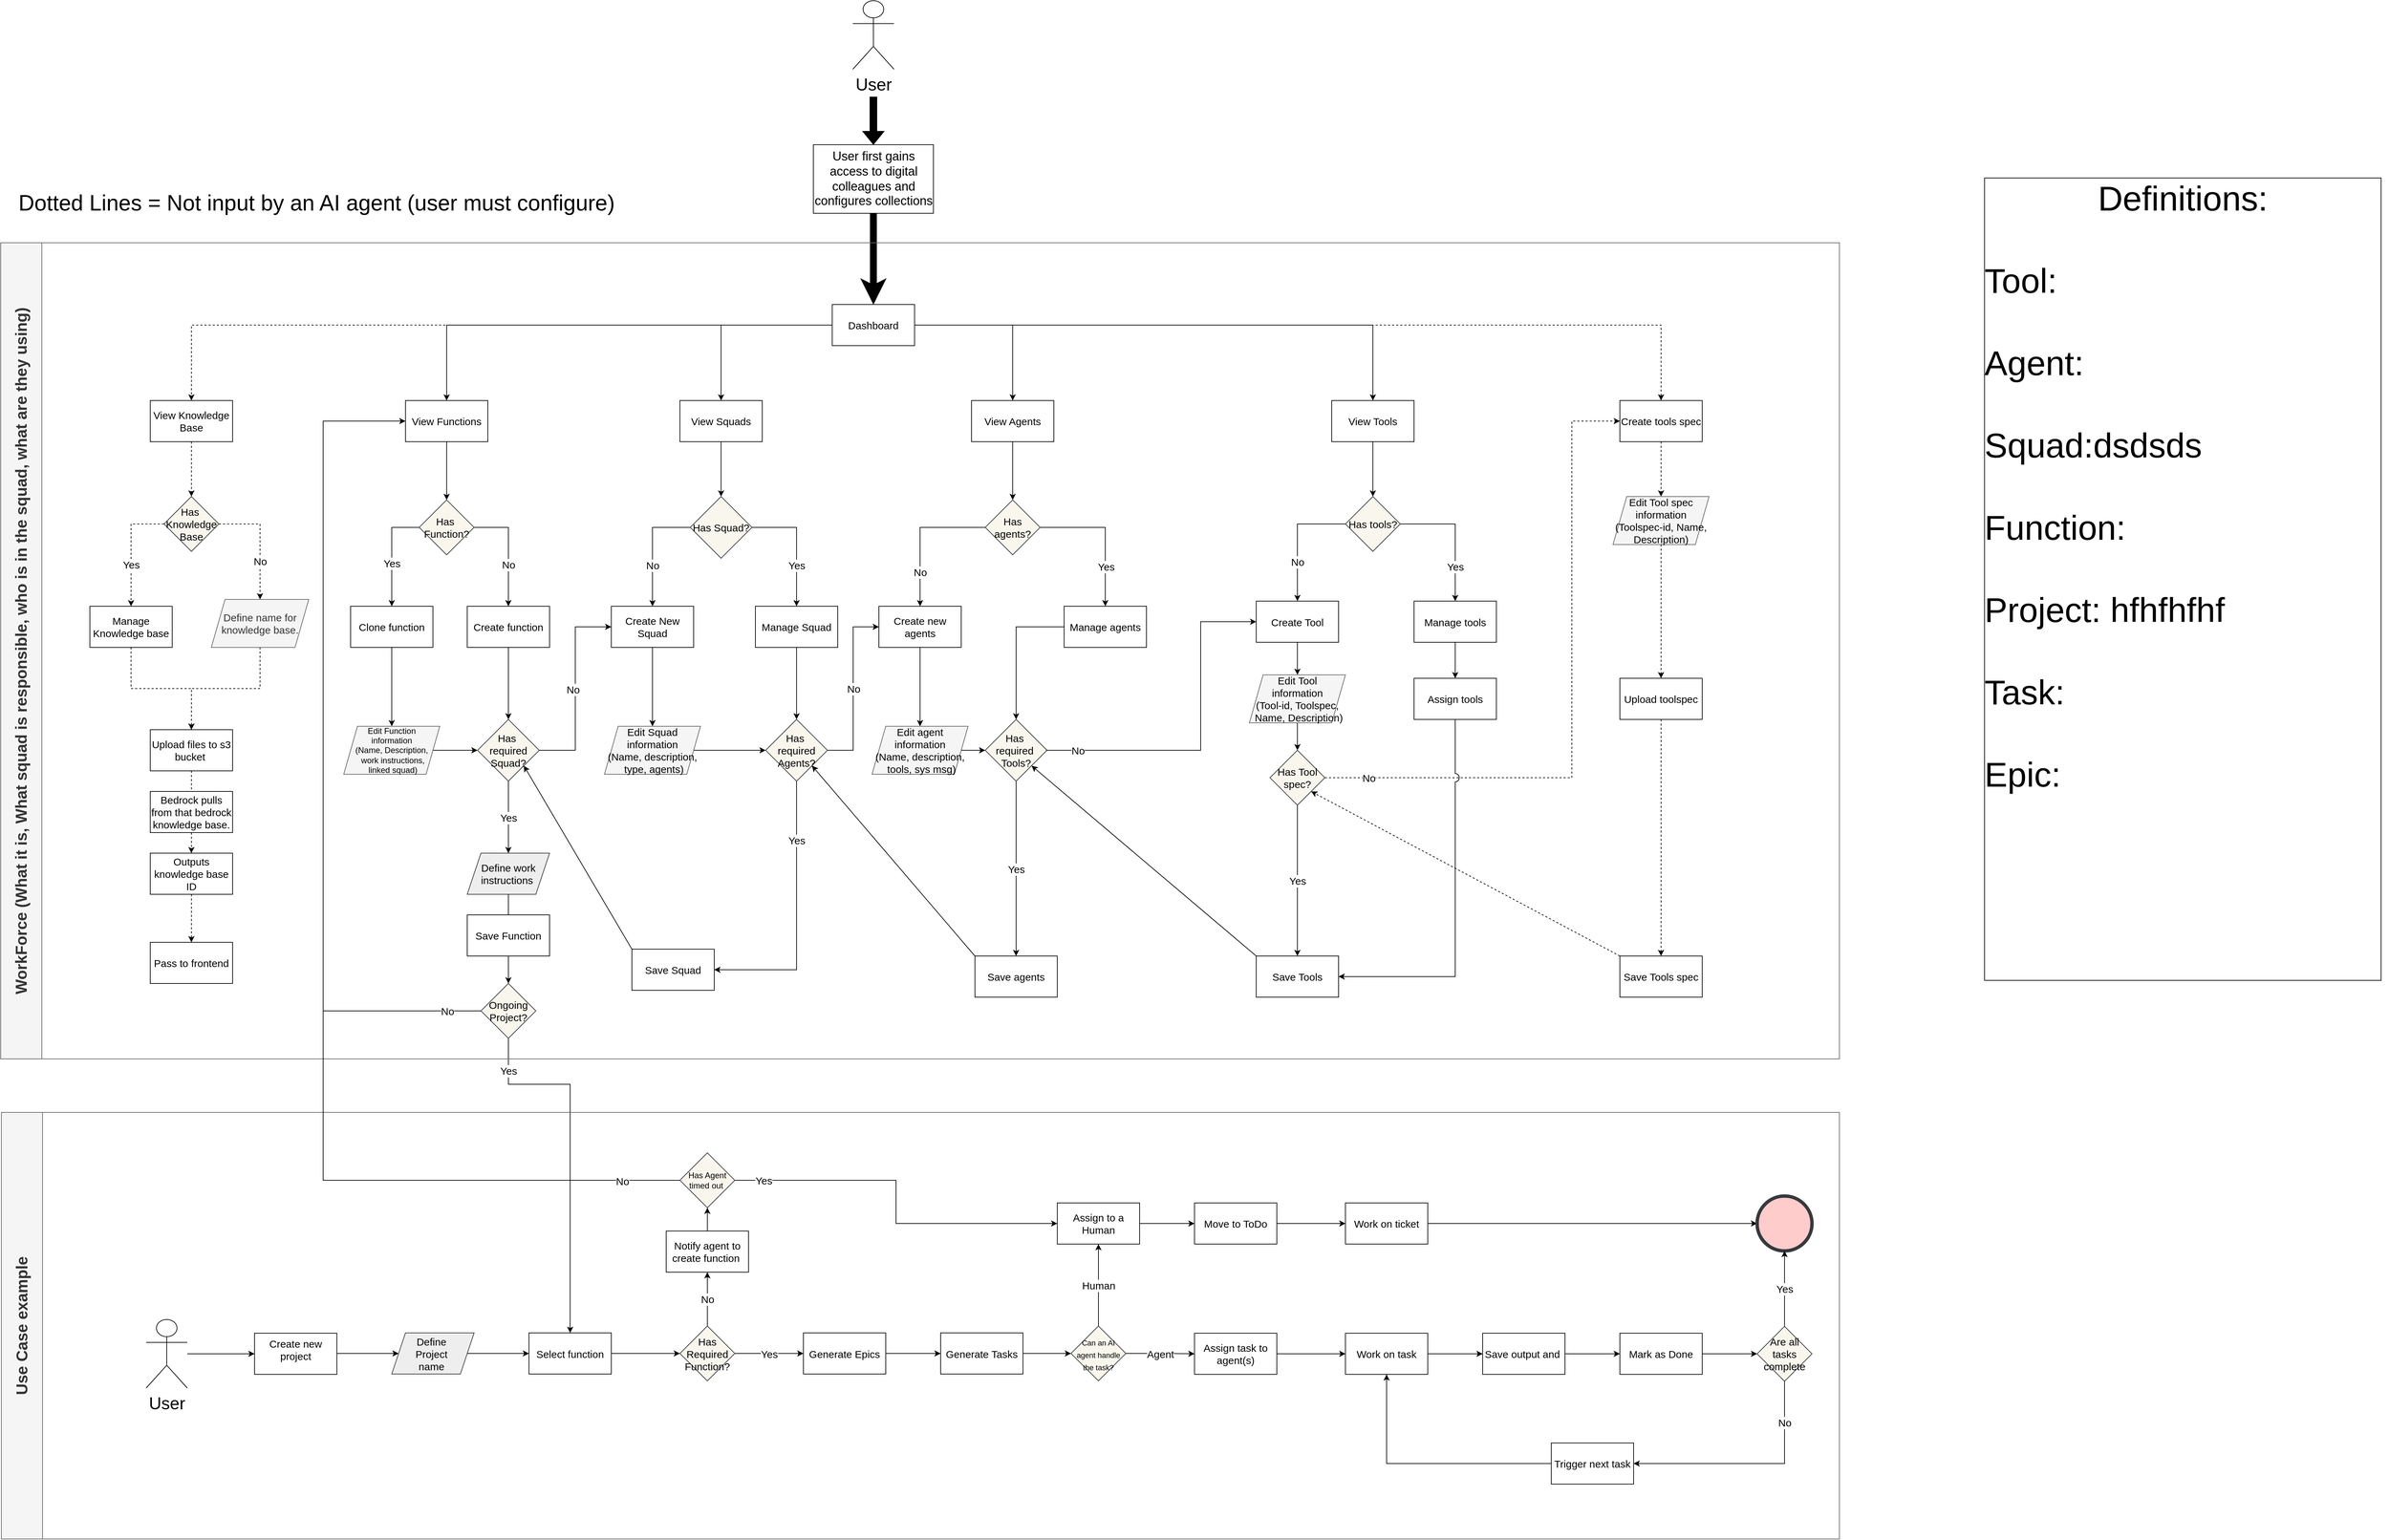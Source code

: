 <mxfile version="26.0.16">
  <diagram name="Page-1" id="e8-9PBjmjHmJ50nXZuNR">
    <mxGraphModel dx="5926" dy="3137" grid="1" gridSize="10" guides="1" tooltips="1" connect="1" arrows="1" fold="1" page="1" pageScale="1" pageWidth="4681" pageHeight="3300" math="0" shadow="0">
      <root>
        <mxCell id="0" />
        <mxCell id="1" parent="0" />
        <mxCell id="BtOoT9dO2cWIdR1cvxDf-1" style="edgeStyle=orthogonalEdgeStyle;rounded=0;orthogonalLoop=1;jettySize=auto;html=1;exitX=0.5;exitY=1;exitDx=0;exitDy=0;entryX=0.5;entryY=0;entryDx=0;entryDy=0;strokeWidth=10;" parent="1" source="BtOoT9dO2cWIdR1cvxDf-79" target="BtOoT9dO2cWIdR1cvxDf-13" edge="1">
          <mxGeometry relative="1" as="geometry" />
        </mxCell>
        <mxCell id="BtOoT9dO2cWIdR1cvxDf-2" style="edgeStyle=orthogonalEdgeStyle;rounded=0;orthogonalLoop=1;jettySize=auto;html=1;fontSize=15;" parent="1" source="BtOoT9dO2cWIdR1cvxDf-3" edge="1">
          <mxGeometry relative="1" as="geometry">
            <mxPoint x="930" y="1653" as="targetPoint" />
          </mxGeometry>
        </mxCell>
        <mxCell id="BtOoT9dO2cWIdR1cvxDf-3" value="Define work instructions&amp;nbsp;" style="shape=parallelogram;perimeter=parallelogramPerimeter;whiteSpace=wrap;html=1;fixedSize=1;fillColor=#eeeeee;strokeColor=#36393d;flipH=0;flipV=0;fontSize=15;" parent="1" vertex="1">
          <mxGeometry x="870" y="1513" width="120" height="60" as="geometry" />
        </mxCell>
        <mxCell id="BtOoT9dO2cWIdR1cvxDf-4" value="Yes" style="edgeStyle=orthogonalEdgeStyle;rounded=0;orthogonalLoop=1;jettySize=auto;html=1;fontSize=15;" parent="1" source="BtOoT9dO2cWIdR1cvxDf-80" target="BtOoT9dO2cWIdR1cvxDf-3" edge="1">
          <mxGeometry relative="1" as="geometry" />
        </mxCell>
        <mxCell id="BtOoT9dO2cWIdR1cvxDf-5" style="edgeStyle=orthogonalEdgeStyle;rounded=0;orthogonalLoop=1;jettySize=auto;html=1;entryX=0.5;entryY=0;entryDx=0;entryDy=0;" parent="1" edge="1">
          <mxGeometry relative="1" as="geometry">
            <mxPoint x="1462" y="623" as="sourcePoint" />
            <mxPoint x="1462" y="713" as="targetPoint" />
          </mxGeometry>
        </mxCell>
        <mxCell id="BtOoT9dO2cWIdR1cvxDf-6" value="&lt;font style=&quot;font-size: 25px;&quot;&gt;User&lt;/font&gt;" style="shape=umlActor;verticalLabelPosition=bottom;verticalAlign=top;html=1;outlineConnect=0;container=0;" parent="1" vertex="1">
          <mxGeometry x="1432" y="270" width="60" height="100" as="geometry" />
        </mxCell>
        <mxCell id="BtOoT9dO2cWIdR1cvxDf-7" style="edgeStyle=orthogonalEdgeStyle;rounded=0;orthogonalLoop=1;jettySize=auto;html=1;fontSize=15;" parent="1" source="BtOoT9dO2cWIdR1cvxDf-13" target="BtOoT9dO2cWIdR1cvxDf-99" edge="1">
          <mxGeometry relative="1" as="geometry" />
        </mxCell>
        <mxCell id="BtOoT9dO2cWIdR1cvxDf-8" style="edgeStyle=orthogonalEdgeStyle;rounded=0;orthogonalLoop=1;jettySize=auto;html=1;entryX=0.5;entryY=0;entryDx=0;entryDy=0;fontSize=15;" parent="1" source="BtOoT9dO2cWIdR1cvxDf-13" target="BtOoT9dO2cWIdR1cvxDf-15" edge="1">
          <mxGeometry relative="1" as="geometry" />
        </mxCell>
        <mxCell id="BtOoT9dO2cWIdR1cvxDf-9" style="edgeStyle=orthogonalEdgeStyle;rounded=0;orthogonalLoop=1;jettySize=auto;html=1;entryX=0.5;entryY=0;entryDx=0;entryDy=0;fontSize=15;" parent="1" source="BtOoT9dO2cWIdR1cvxDf-13" target="BtOoT9dO2cWIdR1cvxDf-37" edge="1">
          <mxGeometry relative="1" as="geometry" />
        </mxCell>
        <mxCell id="BtOoT9dO2cWIdR1cvxDf-10" style="edgeStyle=orthogonalEdgeStyle;rounded=0;orthogonalLoop=1;jettySize=auto;html=1;entryX=0.5;entryY=0;entryDx=0;entryDy=0;dashed=1;jumpStyle=none;fontSize=15;" parent="1" source="BtOoT9dO2cWIdR1cvxDf-13" target="BtOoT9dO2cWIdR1cvxDf-47" edge="1">
          <mxGeometry relative="1" as="geometry" />
        </mxCell>
        <mxCell id="BtOoT9dO2cWIdR1cvxDf-11" style="edgeStyle=orthogonalEdgeStyle;rounded=0;orthogonalLoop=1;jettySize=auto;html=1;entryX=0.5;entryY=0;entryDx=0;entryDy=0;fontSize=15;" parent="1" source="BtOoT9dO2cWIdR1cvxDf-13" target="BtOoT9dO2cWIdR1cvxDf-68" edge="1">
          <mxGeometry relative="1" as="geometry" />
        </mxCell>
        <mxCell id="BtOoT9dO2cWIdR1cvxDf-12" style="edgeStyle=orthogonalEdgeStyle;rounded=0;orthogonalLoop=1;jettySize=auto;html=1;entryX=0.5;entryY=0;entryDx=0;entryDy=0;dashed=1;" parent="1" source="BtOoT9dO2cWIdR1cvxDf-13" target="BtOoT9dO2cWIdR1cvxDf-112" edge="1">
          <mxGeometry relative="1" as="geometry" />
        </mxCell>
        <mxCell id="BtOoT9dO2cWIdR1cvxDf-13" value="Dashboard" style="rounded=0;whiteSpace=wrap;html=1;container=0;flipH=0;flipV=0;fontSize=15;" parent="1" vertex="1">
          <mxGeometry x="1402" y="713" width="120" height="60" as="geometry" />
        </mxCell>
        <mxCell id="BtOoT9dO2cWIdR1cvxDf-14" style="edgeStyle=orthogonalEdgeStyle;rounded=0;orthogonalLoop=1;jettySize=auto;html=1;exitX=0.5;exitY=1;exitDx=0;exitDy=0;entryX=0.5;entryY=0;entryDx=0;entryDy=0;fontSize=15;" parent="1" source="BtOoT9dO2cWIdR1cvxDf-15" target="BtOoT9dO2cWIdR1cvxDf-28" edge="1">
          <mxGeometry relative="1" as="geometry" />
        </mxCell>
        <mxCell id="BtOoT9dO2cWIdR1cvxDf-15" value="View Agents" style="rounded=0;whiteSpace=wrap;html=1;container=0;flipH=0;flipV=0;fontSize=15;" parent="1" vertex="1">
          <mxGeometry x="1605" y="853" width="120" height="60" as="geometry" />
        </mxCell>
        <mxCell id="BtOoT9dO2cWIdR1cvxDf-16" value="No" style="edgeStyle=orthogonalEdgeStyle;rounded=0;orthogonalLoop=1;jettySize=auto;html=1;exitX=0;exitY=0.5;exitDx=0;exitDy=0;entryX=0.5;entryY=0;entryDx=0;entryDy=0;fontSize=15;" parent="1" source="BtOoT9dO2cWIdR1cvxDf-100" target="BtOoT9dO2cWIdR1cvxDf-19" edge="1">
          <mxGeometry x="0.294" relative="1" as="geometry">
            <mxPoint as="offset" />
          </mxGeometry>
        </mxCell>
        <mxCell id="BtOoT9dO2cWIdR1cvxDf-17" value="Yes" style="edgeStyle=orthogonalEdgeStyle;rounded=0;orthogonalLoop=1;jettySize=auto;html=1;entryX=0.5;entryY=0;entryDx=0;entryDy=0;fontSize=15;" parent="1" source="BtOoT9dO2cWIdR1cvxDf-100" target="BtOoT9dO2cWIdR1cvxDf-24" edge="1">
          <mxGeometry x="0.333" relative="1" as="geometry">
            <mxPoint as="offset" />
          </mxGeometry>
        </mxCell>
        <mxCell id="BtOoT9dO2cWIdR1cvxDf-18" style="edgeStyle=orthogonalEdgeStyle;rounded=0;orthogonalLoop=1;jettySize=auto;html=1;exitX=0.5;exitY=1;exitDx=0;exitDy=0;entryX=0.5;entryY=0;entryDx=0;entryDy=0;fontSize=15;" parent="1" source="BtOoT9dO2cWIdR1cvxDf-19" target="BtOoT9dO2cWIdR1cvxDf-48" edge="1">
          <mxGeometry relative="1" as="geometry">
            <mxPoint x="1140" y="1303" as="targetPoint" />
          </mxGeometry>
        </mxCell>
        <mxCell id="BtOoT9dO2cWIdR1cvxDf-19" value="Create New Squad" style="rounded=0;whiteSpace=wrap;html=1;container=0;flipH=0;flipV=0;fontSize=15;" parent="1" vertex="1">
          <mxGeometry x="1080" y="1153" width="120" height="60" as="geometry" />
        </mxCell>
        <mxCell id="BtOoT9dO2cWIdR1cvxDf-20" value="Yes" style="edgeStyle=orthogonalEdgeStyle;rounded=0;orthogonalLoop=1;jettySize=auto;html=1;exitX=0.5;exitY=1;exitDx=0;exitDy=0;entryX=1;entryY=0.5;entryDx=0;entryDy=0;fontSize=15;" parent="1" source="BtOoT9dO2cWIdR1cvxDf-22" target="BtOoT9dO2cWIdR1cvxDf-84" edge="1">
          <mxGeometry x="-0.559" relative="1" as="geometry">
            <mxPoint x="1270" y="1683" as="targetPoint" />
            <Array as="points">
              <mxPoint x="1350" y="1683" />
            </Array>
            <mxPoint y="-1" as="offset" />
          </mxGeometry>
        </mxCell>
        <mxCell id="BtOoT9dO2cWIdR1cvxDf-21" value="No" style="edgeStyle=orthogonalEdgeStyle;rounded=0;orthogonalLoop=1;jettySize=auto;html=1;entryX=0;entryY=0.5;entryDx=0;entryDy=0;strokeColor=default;startArrow=none;startFill=0;fontSize=15;" parent="1" source="BtOoT9dO2cWIdR1cvxDf-22" target="BtOoT9dO2cWIdR1cvxDf-30" edge="1">
          <mxGeometry relative="1" as="geometry" />
        </mxCell>
        <mxCell id="BtOoT9dO2cWIdR1cvxDf-22" value="Has&amp;nbsp;&lt;div&gt;required Agents?&lt;/div&gt;" style="rhombus;whiteSpace=wrap;html=1;fillColor=#f9f7ed;strokeColor=#36393d;container=0;flipH=0;flipV=0;fontSize=15;" parent="1" vertex="1">
          <mxGeometry x="1305" y="1318" width="90" height="90" as="geometry" />
        </mxCell>
        <mxCell id="BtOoT9dO2cWIdR1cvxDf-23" style="edgeStyle=orthogonalEdgeStyle;rounded=0;orthogonalLoop=1;jettySize=auto;html=1;entryX=0.5;entryY=0;entryDx=0;entryDy=0;fontSize=15;" parent="1" source="BtOoT9dO2cWIdR1cvxDf-24" target="BtOoT9dO2cWIdR1cvxDf-22" edge="1">
          <mxGeometry relative="1" as="geometry" />
        </mxCell>
        <mxCell id="BtOoT9dO2cWIdR1cvxDf-24" value="Manage Squad" style="rounded=0;whiteSpace=wrap;html=1;container=0;flipH=0;flipV=0;fontSize=15;" parent="1" vertex="1">
          <mxGeometry x="1290" y="1153" width="120" height="60" as="geometry" />
        </mxCell>
        <mxCell id="BtOoT9dO2cWIdR1cvxDf-25" value="No" style="edgeStyle=orthogonalEdgeStyle;rounded=0;orthogonalLoop=1;jettySize=auto;html=1;exitX=0;exitY=0.5;exitDx=0;exitDy=0;fontSize=15;" parent="1" source="BtOoT9dO2cWIdR1cvxDf-28" target="BtOoT9dO2cWIdR1cvxDf-30" edge="1">
          <mxGeometry x="0.524" relative="1" as="geometry">
            <mxPoint as="offset" />
          </mxGeometry>
        </mxCell>
        <mxCell id="BtOoT9dO2cWIdR1cvxDf-26" style="edgeStyle=orthogonalEdgeStyle;rounded=0;orthogonalLoop=1;jettySize=auto;html=1;exitX=1;exitY=0.5;exitDx=0;exitDy=0;fontSize=15;" parent="1" source="BtOoT9dO2cWIdR1cvxDf-28" target="BtOoT9dO2cWIdR1cvxDf-32" edge="1">
          <mxGeometry relative="1" as="geometry" />
        </mxCell>
        <mxCell id="BtOoT9dO2cWIdR1cvxDf-27" value="Yes" style="edgeLabel;html=1;align=center;verticalAlign=middle;resizable=0;points=[];container=0;fontSize=15;" parent="BtOoT9dO2cWIdR1cvxDf-26" connectable="0" vertex="1">
          <mxGeometry x="0.448" y="1" relative="1" as="geometry">
            <mxPoint as="offset" />
          </mxGeometry>
        </mxCell>
        <mxCell id="BtOoT9dO2cWIdR1cvxDf-28" value="Has agents?" style="rhombus;whiteSpace=wrap;html=1;fillColor=#f9f7ed;strokeColor=#36393d;container=0;flipH=0;flipV=0;fontSize=15;" parent="1" vertex="1">
          <mxGeometry x="1625" y="998" width="80" height="80" as="geometry" />
        </mxCell>
        <mxCell id="BtOoT9dO2cWIdR1cvxDf-29" value="" style="edgeStyle=orthogonalEdgeStyle;rounded=0;orthogonalLoop=1;jettySize=auto;html=1;entryX=0.5;entryY=0;entryDx=0;entryDy=0;fontSize=15;" parent="1" source="BtOoT9dO2cWIdR1cvxDf-30" target="BtOoT9dO2cWIdR1cvxDf-61" edge="1">
          <mxGeometry relative="1" as="geometry">
            <mxPoint x="1535" y="1293" as="targetPoint" />
          </mxGeometry>
        </mxCell>
        <mxCell id="BtOoT9dO2cWIdR1cvxDf-30" value="Create new agents" style="rounded=0;whiteSpace=wrap;html=1;container=0;flipH=0;flipV=0;fontSize=15;" parent="1" vertex="1">
          <mxGeometry x="1470" y="1153" width="120" height="60" as="geometry" />
        </mxCell>
        <mxCell id="BtOoT9dO2cWIdR1cvxDf-31" style="edgeStyle=orthogonalEdgeStyle;rounded=0;orthogonalLoop=1;jettySize=auto;html=1;fontSize=15;" parent="1" source="BtOoT9dO2cWIdR1cvxDf-32" target="BtOoT9dO2cWIdR1cvxDf-34" edge="1">
          <mxGeometry relative="1" as="geometry" />
        </mxCell>
        <mxCell id="BtOoT9dO2cWIdR1cvxDf-32" value="Manage agents" style="rounded=0;whiteSpace=wrap;html=1;container=0;flipH=0;flipV=0;fontSize=15;" parent="1" vertex="1">
          <mxGeometry x="1740" y="1153" width="120" height="60" as="geometry" />
        </mxCell>
        <mxCell id="BtOoT9dO2cWIdR1cvxDf-33" value="Yes" style="edgeStyle=orthogonalEdgeStyle;rounded=0;orthogonalLoop=1;jettySize=auto;html=1;exitX=0.5;exitY=1;exitDx=0;exitDy=0;entryX=0.5;entryY=0;entryDx=0;entryDy=0;fontSize=15;" parent="1" source="BtOoT9dO2cWIdR1cvxDf-34" target="BtOoT9dO2cWIdR1cvxDf-85" edge="1">
          <mxGeometry relative="1" as="geometry">
            <mxPoint x="1670" y="1513" as="targetPoint" />
          </mxGeometry>
        </mxCell>
        <mxCell id="BtOoT9dO2cWIdR1cvxDf-34" value="Has&amp;nbsp;&lt;div&gt;required&amp;nbsp;&lt;/div&gt;&lt;div&gt;Tools?&lt;/div&gt;" style="rhombus;whiteSpace=wrap;html=1;fillColor=#f9f7ed;strokeColor=#36393d;container=0;flipH=0;flipV=0;fontSize=15;" parent="1" vertex="1">
          <mxGeometry x="1625" y="1318" width="90" height="90" as="geometry" />
        </mxCell>
        <mxCell id="BtOoT9dO2cWIdR1cvxDf-35" style="rounded=0;orthogonalLoop=1;jettySize=auto;html=1;entryX=1;entryY=1;entryDx=0;entryDy=0;exitX=0;exitY=0;exitDx=0;exitDy=0;fontSize=15;" parent="1" source="BtOoT9dO2cWIdR1cvxDf-85" target="BtOoT9dO2cWIdR1cvxDf-22" edge="1">
          <mxGeometry relative="1" as="geometry">
            <mxPoint x="1609" y="1513" as="sourcePoint" />
          </mxGeometry>
        </mxCell>
        <mxCell id="BtOoT9dO2cWIdR1cvxDf-36" style="edgeStyle=orthogonalEdgeStyle;rounded=0;orthogonalLoop=1;jettySize=auto;html=1;exitX=0.5;exitY=1;exitDx=0;exitDy=0;entryX=0.5;entryY=0;entryDx=0;entryDy=0;fontSize=15;" parent="1" source="BtOoT9dO2cWIdR1cvxDf-37" target="BtOoT9dO2cWIdR1cvxDf-42" edge="1">
          <mxGeometry relative="1" as="geometry" />
        </mxCell>
        <mxCell id="BtOoT9dO2cWIdR1cvxDf-37" value="View Tools" style="rounded=0;whiteSpace=wrap;html=1;container=0;flipH=0;flipV=0;fontSize=15;" parent="1" vertex="1">
          <mxGeometry x="2130" y="853" width="120" height="60" as="geometry" />
        </mxCell>
        <mxCell id="BtOoT9dO2cWIdR1cvxDf-38" style="edgeStyle=orthogonalEdgeStyle;rounded=0;orthogonalLoop=1;jettySize=auto;html=1;entryX=0.5;entryY=0;entryDx=0;entryDy=0;fontSize=15;" parent="1" source="BtOoT9dO2cWIdR1cvxDf-42" target="BtOoT9dO2cWIdR1cvxDf-56" edge="1">
          <mxGeometry relative="1" as="geometry" />
        </mxCell>
        <mxCell id="BtOoT9dO2cWIdR1cvxDf-39" value="No" style="edgeLabel;html=1;align=center;verticalAlign=middle;resizable=0;points=[];container=0;fontSize=15;" parent="BtOoT9dO2cWIdR1cvxDf-38" connectable="0" vertex="1">
          <mxGeometry x="0.368" relative="1" as="geometry">
            <mxPoint as="offset" />
          </mxGeometry>
        </mxCell>
        <mxCell id="BtOoT9dO2cWIdR1cvxDf-40" style="edgeStyle=orthogonalEdgeStyle;rounded=0;orthogonalLoop=1;jettySize=auto;html=1;fontSize=15;" parent="1" source="BtOoT9dO2cWIdR1cvxDf-42" target="BtOoT9dO2cWIdR1cvxDf-58" edge="1">
          <mxGeometry relative="1" as="geometry" />
        </mxCell>
        <mxCell id="BtOoT9dO2cWIdR1cvxDf-41" value="Yes" style="edgeLabel;html=1;align=center;verticalAlign=middle;resizable=0;points=[];container=0;fontSize=15;" parent="BtOoT9dO2cWIdR1cvxDf-40" connectable="0" vertex="1">
          <mxGeometry x="0.468" relative="1" as="geometry">
            <mxPoint as="offset" />
          </mxGeometry>
        </mxCell>
        <mxCell id="BtOoT9dO2cWIdR1cvxDf-42" value="Has tools?" style="rhombus;whiteSpace=wrap;html=1;fillColor=#f9f7ed;strokeColor=#36393d;container=0;flipH=0;flipV=0;fontSize=15;" parent="1" vertex="1">
          <mxGeometry x="2150" y="993" width="80" height="80" as="geometry" />
        </mxCell>
        <mxCell id="BtOoT9dO2cWIdR1cvxDf-43" style="edgeStyle=orthogonalEdgeStyle;rounded=0;orthogonalLoop=1;jettySize=auto;html=1;entryX=0;entryY=0.5;entryDx=0;entryDy=0;fontSize=15;" parent="1" source="BtOoT9dO2cWIdR1cvxDf-48" target="BtOoT9dO2cWIdR1cvxDf-22" edge="1">
          <mxGeometry relative="1" as="geometry" />
        </mxCell>
        <mxCell id="BtOoT9dO2cWIdR1cvxDf-44" style="edgeStyle=orthogonalEdgeStyle;rounded=0;orthogonalLoop=1;jettySize=auto;html=1;entryX=0;entryY=0.5;entryDx=0;entryDy=0;fontSize=15;" parent="1" source="BtOoT9dO2cWIdR1cvxDf-61" target="BtOoT9dO2cWIdR1cvxDf-34" edge="1">
          <mxGeometry relative="1" as="geometry" />
        </mxCell>
        <mxCell id="BtOoT9dO2cWIdR1cvxDf-45" style="rounded=0;orthogonalLoop=1;jettySize=auto;html=1;exitX=0;exitY=0;exitDx=0;exitDy=0;entryX=1;entryY=1;entryDx=0;entryDy=0;fontSize=15;" parent="1" source="BtOoT9dO2cWIdR1cvxDf-86" target="BtOoT9dO2cWIdR1cvxDf-34" edge="1">
          <mxGeometry relative="1" as="geometry" />
        </mxCell>
        <mxCell id="BtOoT9dO2cWIdR1cvxDf-46" style="edgeStyle=orthogonalEdgeStyle;rounded=0;orthogonalLoop=1;jettySize=auto;html=1;entryX=0.5;entryY=0;entryDx=0;entryDy=0;dashed=1;fontSize=15;" parent="1" source="BtOoT9dO2cWIdR1cvxDf-47" target="BtOoT9dO2cWIdR1cvxDf-60" edge="1">
          <mxGeometry relative="1" as="geometry" />
        </mxCell>
        <mxCell id="BtOoT9dO2cWIdR1cvxDf-47" value="Create tools spec" style="rounded=0;whiteSpace=wrap;html=1;container=0;flipH=0;flipV=0;fontSize=15;" parent="1" vertex="1">
          <mxGeometry x="2550" y="853" width="120" height="60" as="geometry" />
        </mxCell>
        <mxCell id="BtOoT9dO2cWIdR1cvxDf-48" value="&lt;span style=&quot;caret-color: rgb(0, 0, 0); color: rgb(0, 0, 0); font-family: Helvetica; font-style: normal; font-variant-caps: normal; font-weight: 400; letter-spacing: normal; text-align: center; text-indent: 0px; text-transform: none; white-space: normal; word-spacing: 0px; -webkit-text-stroke-width: 0px; text-decoration: none; float: none; display: inline !important;&quot;&gt;Edit Squad&lt;/span&gt;&lt;div&gt;&lt;span&gt;&lt;span style=&quot;caret-color: rgb(0, 0, 0); color: rgb(0, 0, 0); font-family: Helvetica; font-style: normal; font-variant-caps: normal; font-weight: 400; letter-spacing: normal; text-align: center; text-indent: 0px; text-transform: none; white-space: normal; word-spacing: 0px; -webkit-text-stroke-width: 0px; text-decoration: none; float: none; display: inline !important;&quot;&gt;&amp;nbsp;information&lt;/span&gt;&amp;nbsp;&lt;/span&gt;&lt;div&gt;&lt;div style=&quot;caret-color: rgb(0, 0, 0); color: rgb(0, 0, 0); font-family: Helvetica; font-style: normal; font-variant-caps: normal; font-weight: 400; letter-spacing: normal; text-align: center; text-indent: 0px; text-transform: none; white-space: normal; word-spacing: 0px; -webkit-text-stroke-width: 0px; text-decoration: none;&quot;&gt;&lt;span&gt;(Name, description,&lt;/span&gt;&lt;/div&gt;&lt;div style=&quot;caret-color: rgb(0, 0, 0); color: rgb(0, 0, 0); font-family: Helvetica; font-style: normal; font-variant-caps: normal; font-weight: 400; letter-spacing: normal; text-align: center; text-indent: 0px; text-transform: none; white-space: normal; word-spacing: 0px; -webkit-text-stroke-width: 0px; text-decoration: none;&quot;&gt;&lt;span&gt;&amp;nbsp;type, agents)&lt;/span&gt;&lt;/div&gt;&lt;/div&gt;&lt;/div&gt;" style="shape=parallelogram;perimeter=parallelogramPerimeter;whiteSpace=wrap;html=1;fixedSize=1;fillColor=#f5f5f5;strokeColor=#666666;fontColor=#333333;container=0;flipH=0;flipV=0;fontSize=15;" parent="1" vertex="1">
          <mxGeometry x="1070" y="1328" width="140" height="70" as="geometry" />
        </mxCell>
        <mxCell id="BtOoT9dO2cWIdR1cvxDf-49" style="edgeStyle=orthogonalEdgeStyle;rounded=0;orthogonalLoop=1;jettySize=auto;html=1;entryX=0.5;entryY=0;entryDx=0;entryDy=0;fontSize=15;" parent="1" source="BtOoT9dO2cWIdR1cvxDf-50" target="BtOoT9dO2cWIdR1cvxDf-54" edge="1">
          <mxGeometry relative="1" as="geometry" />
        </mxCell>
        <mxCell id="BtOoT9dO2cWIdR1cvxDf-50" value="&lt;span style=&quot;caret-color: rgb(0, 0, 0); color: rgb(0, 0, 0); font-family: Helvetica; font-style: normal; font-variant-caps: normal; font-weight: 400; letter-spacing: normal; text-align: center; text-indent: 0px; text-transform: none; white-space: normal; word-spacing: 0px; -webkit-text-stroke-width: 0px; text-decoration: none; float: none; display: inline !important;&quot;&gt;Edit Tool&lt;/span&gt;&lt;div&gt;&lt;span&gt;&lt;span style=&quot;caret-color: rgb(0, 0, 0); color: rgb(0, 0, 0); font-family: Helvetica; font-style: normal; font-variant-caps: normal; font-weight: 400; letter-spacing: normal; text-align: center; text-indent: 0px; text-transform: none; white-space: normal; word-spacing: 0px; -webkit-text-stroke-width: 0px; text-decoration: none; float: none; display: inline !important;&quot;&gt;&amp;nbsp;information&lt;/span&gt;&amp;nbsp;&lt;/span&gt;&lt;div&gt;&lt;div style=&quot;caret-color: rgb(0, 0, 0); color: rgb(0, 0, 0); font-family: Helvetica; font-style: normal; font-variant-caps: normal; font-weight: 400; letter-spacing: normal; text-align: center; text-indent: 0px; text-transform: none; white-space: normal; word-spacing: 0px; -webkit-text-stroke-width: 0px; text-decoration: none;&quot;&gt;&lt;span&gt;(Tool-id, Toolspec,&lt;/span&gt;&lt;/div&gt;&lt;div style=&quot;caret-color: rgb(0, 0, 0); color: rgb(0, 0, 0); font-family: Helvetica; font-style: normal; font-variant-caps: normal; font-weight: 400; letter-spacing: normal; text-align: center; text-indent: 0px; text-transform: none; white-space: normal; word-spacing: 0px; -webkit-text-stroke-width: 0px; text-decoration: none;&quot;&gt;&lt;span&gt;&amp;nbsp;Name, Description&lt;span style=&quot;caret-color: rgb(0, 0, 0); color: rgb(0, 0, 0);&quot;&gt;)&lt;/span&gt;&lt;/span&gt;&lt;/div&gt;&lt;/div&gt;&lt;/div&gt;" style="shape=parallelogram;perimeter=parallelogramPerimeter;whiteSpace=wrap;html=1;fixedSize=1;fillColor=#f5f5f5;strokeColor=#666666;fontColor=#333333;container=0;flipH=0;flipV=0;fontSize=15;" parent="1" vertex="1">
          <mxGeometry x="2010" y="1253" width="140" height="70" as="geometry" />
        </mxCell>
        <mxCell id="BtOoT9dO2cWIdR1cvxDf-51" value="Yes" style="edgeStyle=orthogonalEdgeStyle;rounded=0;orthogonalLoop=1;jettySize=auto;html=1;entryX=0.5;entryY=0;entryDx=0;entryDy=0;fontSize=15;" parent="1" source="BtOoT9dO2cWIdR1cvxDf-54" target="BtOoT9dO2cWIdR1cvxDf-86" edge="1">
          <mxGeometry relative="1" as="geometry" />
        </mxCell>
        <mxCell id="BtOoT9dO2cWIdR1cvxDf-52" style="edgeStyle=orthogonalEdgeStyle;rounded=0;orthogonalLoop=1;jettySize=auto;html=1;entryX=0;entryY=0.5;entryDx=0;entryDy=0;dashed=1;exitX=1;exitY=0.5;exitDx=0;exitDy=0;fontSize=15;" parent="1" source="BtOoT9dO2cWIdR1cvxDf-54" target="BtOoT9dO2cWIdR1cvxDf-47" edge="1">
          <mxGeometry relative="1" as="geometry">
            <mxPoint x="2530" y="983" as="targetPoint" />
            <Array as="points">
              <mxPoint x="2480" y="1403" />
              <mxPoint x="2480" y="883" />
            </Array>
          </mxGeometry>
        </mxCell>
        <mxCell id="BtOoT9dO2cWIdR1cvxDf-53" value="No" style="edgeLabel;html=1;align=center;verticalAlign=middle;resizable=0;points=[];container=0;fontSize=15;" parent="BtOoT9dO2cWIdR1cvxDf-52" connectable="0" vertex="1">
          <mxGeometry x="-0.743" y="-3" relative="1" as="geometry">
            <mxPoint x="-58" y="-3" as="offset" />
          </mxGeometry>
        </mxCell>
        <mxCell id="BtOoT9dO2cWIdR1cvxDf-54" value="Has Tool spec?" style="rhombus;whiteSpace=wrap;html=1;fillColor=#f9f7ed;strokeColor=#36393d;container=0;flipH=0;flipV=0;fontSize=15;" parent="1" vertex="1">
          <mxGeometry x="2040" y="1363" width="80" height="80" as="geometry" />
        </mxCell>
        <mxCell id="BtOoT9dO2cWIdR1cvxDf-55" style="edgeStyle=orthogonalEdgeStyle;rounded=0;orthogonalLoop=1;jettySize=auto;html=1;entryX=0.5;entryY=0;entryDx=0;entryDy=0;fontSize=15;" parent="1" source="BtOoT9dO2cWIdR1cvxDf-56" target="BtOoT9dO2cWIdR1cvxDf-50" edge="1">
          <mxGeometry relative="1" as="geometry" />
        </mxCell>
        <mxCell id="BtOoT9dO2cWIdR1cvxDf-56" value="Create Tool" style="rounded=0;whiteSpace=wrap;html=1;container=0;flipH=0;flipV=0;fontSize=15;" parent="1" vertex="1">
          <mxGeometry x="2020" y="1145.5" width="120" height="60" as="geometry" />
        </mxCell>
        <mxCell id="BtOoT9dO2cWIdR1cvxDf-57" style="edgeStyle=orthogonalEdgeStyle;rounded=0;orthogonalLoop=1;jettySize=auto;html=1;entryX=0.5;entryY=0;entryDx=0;entryDy=0;fontSize=15;" parent="1" source="BtOoT9dO2cWIdR1cvxDf-58" target="BtOoT9dO2cWIdR1cvxDf-65" edge="1">
          <mxGeometry relative="1" as="geometry" />
        </mxCell>
        <mxCell id="BtOoT9dO2cWIdR1cvxDf-58" value="Manage tools" style="rounded=0;whiteSpace=wrap;html=1;container=0;flipH=0;flipV=0;fontSize=15;" parent="1" vertex="1">
          <mxGeometry x="2250" y="1145.5" width="120" height="60" as="geometry" />
        </mxCell>
        <mxCell id="BtOoT9dO2cWIdR1cvxDf-59" style="edgeStyle=orthogonalEdgeStyle;rounded=0;orthogonalLoop=1;jettySize=auto;html=1;entryX=0.5;entryY=0;entryDx=0;entryDy=0;dashed=1;fontSize=15;" parent="1" source="BtOoT9dO2cWIdR1cvxDf-91" target="BtOoT9dO2cWIdR1cvxDf-88" edge="1">
          <mxGeometry relative="1" as="geometry" />
        </mxCell>
        <mxCell id="BtOoT9dO2cWIdR1cvxDf-60" value="&lt;span style=&quot;caret-color: rgb(0, 0, 0); color: rgb(0, 0, 0); font-family: Helvetica; font-style: normal; font-variant-caps: normal; font-weight: 400; letter-spacing: normal; text-align: center; text-indent: 0px; text-transform: none; white-space: normal; word-spacing: 0px; -webkit-text-stroke-width: 0px; text-decoration: none; float: none; display: inline !important;&quot;&gt;Edit Tool spec&lt;/span&gt;&lt;div&gt;&lt;span&gt;&lt;span style=&quot;caret-color: rgb(0, 0, 0); color: rgb(0, 0, 0); font-family: Helvetica; font-style: normal; font-variant-caps: normal; font-weight: 400; letter-spacing: normal; text-align: center; text-indent: 0px; text-transform: none; white-space: normal; word-spacing: 0px; -webkit-text-stroke-width: 0px; text-decoration: none; float: none; display: inline !important;&quot;&gt;&amp;nbsp;information&lt;/span&gt;&amp;nbsp;&lt;/span&gt;&lt;div&gt;&lt;div style=&quot;caret-color: rgb(0, 0, 0); color: rgb(0, 0, 0); font-family: Helvetica; font-style: normal; font-variant-caps: normal; font-weight: 400; letter-spacing: normal; text-align: center; text-indent: 0px; text-transform: none; white-space: normal; word-spacing: 0px; -webkit-text-stroke-width: 0px; text-decoration: none;&quot;&gt;&lt;span&gt;(Toolspec-id, Name, Description)&lt;/span&gt;&lt;br&gt;&lt;/div&gt;&lt;/div&gt;&lt;/div&gt;" style="shape=parallelogram;perimeter=parallelogramPerimeter;whiteSpace=wrap;html=1;fixedSize=1;fillColor=#f5f5f5;strokeColor=#666666;fontColor=#333333;container=0;flipH=0;flipV=0;fontSize=15;" parent="1" vertex="1">
          <mxGeometry x="2540" y="993" width="140" height="70" as="geometry" />
        </mxCell>
        <mxCell id="BtOoT9dO2cWIdR1cvxDf-61" value="&lt;span style=&quot;float: none; caret-color: rgb(0, 0, 0); color: rgb(0, 0, 0); display: inline !important;&quot;&gt;Edit agent&lt;/span&gt;&lt;div&gt;&lt;span&gt;&lt;span style=&quot;float: none; caret-color: rgb(0, 0, 0); color: rgb(0, 0, 0); display: inline !important;&quot;&gt;&amp;nbsp;information&lt;/span&gt;&amp;nbsp;&lt;/span&gt;&lt;div&gt;&lt;div style=&quot;caret-color: rgb(0, 0, 0); color: rgb(0, 0, 0);&quot;&gt;&lt;span&gt;(Name, description,&lt;/span&gt;&lt;/div&gt;&lt;div style=&quot;caret-color: rgb(0, 0, 0); color: rgb(0, 0, 0);&quot;&gt;&lt;span&gt;&amp;nbsp;tools, sys msg)&lt;/span&gt;&lt;/div&gt;&lt;/div&gt;&lt;/div&gt;" style="shape=parallelogram;perimeter=parallelogramPerimeter;whiteSpace=wrap;html=1;fixedSize=1;fillColor=#f5f5f5;strokeColor=#666666;fontColor=#333333;container=0;flipH=0;flipV=0;fontSize=15;" parent="1" vertex="1">
          <mxGeometry x="1460" y="1328" width="140" height="70" as="geometry" />
        </mxCell>
        <mxCell id="BtOoT9dO2cWIdR1cvxDf-62" style="edgeStyle=orthogonalEdgeStyle;rounded=0;orthogonalLoop=1;jettySize=auto;html=1;entryX=0;entryY=0.5;entryDx=0;entryDy=0;fontSize=15;" parent="1" target="BtOoT9dO2cWIdR1cvxDf-56" edge="1">
          <mxGeometry relative="1" as="geometry">
            <mxPoint x="1713.75" y="1363" as="sourcePoint" />
            <mxPoint x="1996.25" y="933" as="targetPoint" />
            <Array as="points">
              <mxPoint x="1939" y="1363" />
              <mxPoint x="1939" y="1176" />
            </Array>
          </mxGeometry>
        </mxCell>
        <mxCell id="BtOoT9dO2cWIdR1cvxDf-63" value="No" style="edgeLabel;html=1;align=center;verticalAlign=middle;resizable=0;points=[];container=0;fontSize=15;" parent="BtOoT9dO2cWIdR1cvxDf-62" connectable="0" vertex="1">
          <mxGeometry x="-0.516" y="1" relative="1" as="geometry">
            <mxPoint x="-74" y="1" as="offset" />
          </mxGeometry>
        </mxCell>
        <mxCell id="BtOoT9dO2cWIdR1cvxDf-64" style="edgeStyle=orthogonalEdgeStyle;rounded=0;orthogonalLoop=1;jettySize=auto;html=1;entryX=1;entryY=0.5;entryDx=0;entryDy=0;exitX=0.5;exitY=1;exitDx=0;exitDy=0;jumpStyle=arc;jumpSize=12;fontSize=15;" parent="1" source="BtOoT9dO2cWIdR1cvxDf-65" target="BtOoT9dO2cWIdR1cvxDf-86" edge="1">
          <mxGeometry relative="1" as="geometry" />
        </mxCell>
        <mxCell id="BtOoT9dO2cWIdR1cvxDf-65" value="Assign tools" style="rounded=0;whiteSpace=wrap;html=1;container=0;flipH=0;flipV=0;fontSize=15;" parent="1" vertex="1">
          <mxGeometry x="2250" y="1258" width="120" height="60" as="geometry" />
        </mxCell>
        <mxCell id="BtOoT9dO2cWIdR1cvxDf-66" style="edgeStyle=orthogonalEdgeStyle;rounded=0;orthogonalLoop=1;jettySize=auto;html=1;exitX=0.5;exitY=1;exitDx=0;exitDy=0;entryX=0.5;entryY=0;entryDx=0;entryDy=0;fontSize=15;" parent="1" source="BtOoT9dO2cWIdR1cvxDf-67" target="BtOoT9dO2cWIdR1cvxDf-82" edge="1">
          <mxGeometry relative="1" as="geometry" />
        </mxCell>
        <mxCell id="BtOoT9dO2cWIdR1cvxDf-67" value="Clone function" style="whiteSpace=wrap;html=1;rounded=0;container=0;flipH=0;flipV=0;fontSize=15;" parent="1" vertex="1">
          <mxGeometry x="700" y="1153" width="120" height="60" as="geometry" />
        </mxCell>
        <mxCell id="BtOoT9dO2cWIdR1cvxDf-68" value="View Functions" style="rounded=0;whiteSpace=wrap;html=1;container=0;flipH=0;flipV=0;fontSize=15;" parent="1" vertex="1">
          <mxGeometry x="780" y="853" width="120" height="60" as="geometry" />
        </mxCell>
        <mxCell id="BtOoT9dO2cWIdR1cvxDf-69" value="" style="edgeStyle=orthogonalEdgeStyle;rounded=0;orthogonalLoop=1;jettySize=auto;html=1;fontSize=15;" parent="1" source="BtOoT9dO2cWIdR1cvxDf-68" target="BtOoT9dO2cWIdR1cvxDf-89" edge="1">
          <mxGeometry relative="1" as="geometry" />
        </mxCell>
        <mxCell id="BtOoT9dO2cWIdR1cvxDf-70" value="" style="edgeStyle=orthogonalEdgeStyle;rounded=0;orthogonalLoop=1;jettySize=auto;html=1;exitX=0;exitY=0.5;exitDx=0;exitDy=0;fontSize=15;" parent="1" source="BtOoT9dO2cWIdR1cvxDf-89" target="BtOoT9dO2cWIdR1cvxDf-67" edge="1">
          <mxGeometry relative="1" as="geometry">
            <Array as="points">
              <mxPoint x="760" y="1038" />
            </Array>
          </mxGeometry>
        </mxCell>
        <mxCell id="BtOoT9dO2cWIdR1cvxDf-71" value="Yes" style="edgeLabel;html=1;align=center;verticalAlign=middle;resizable=0;points=[];container=0;fontSize=15;" parent="BtOoT9dO2cWIdR1cvxDf-70" connectable="0" vertex="1">
          <mxGeometry x="0.179" relative="1" as="geometry">
            <mxPoint as="offset" />
          </mxGeometry>
        </mxCell>
        <mxCell id="BtOoT9dO2cWIdR1cvxDf-72" value="" style="edgeStyle=orthogonalEdgeStyle;rounded=0;orthogonalLoop=1;jettySize=auto;html=1;exitX=1;exitY=0.5;exitDx=0;exitDy=0;fontSize=15;" parent="1" source="BtOoT9dO2cWIdR1cvxDf-89" target="BtOoT9dO2cWIdR1cvxDf-75" edge="1">
          <mxGeometry relative="1" as="geometry" />
        </mxCell>
        <mxCell id="BtOoT9dO2cWIdR1cvxDf-73" value="No" style="edgeLabel;html=1;align=center;verticalAlign=middle;resizable=0;points=[];container=0;fontSize=15;" parent="BtOoT9dO2cWIdR1cvxDf-72" connectable="0" vertex="1">
          <mxGeometry x="-0.125" y="2" relative="1" as="geometry">
            <mxPoint x="-2" y="32" as="offset" />
          </mxGeometry>
        </mxCell>
        <mxCell id="BtOoT9dO2cWIdR1cvxDf-74" style="edgeStyle=orthogonalEdgeStyle;rounded=0;orthogonalLoop=1;jettySize=auto;html=1;entryX=0.5;entryY=0;entryDx=0;entryDy=0;fontSize=15;" parent="1" source="BtOoT9dO2cWIdR1cvxDf-75" target="BtOoT9dO2cWIdR1cvxDf-80" edge="1">
          <mxGeometry relative="1" as="geometry">
            <mxPoint x="930" y="1313" as="targetPoint" />
          </mxGeometry>
        </mxCell>
        <mxCell id="BtOoT9dO2cWIdR1cvxDf-75" value="Create function" style="whiteSpace=wrap;html=1;rounded=0;container=0;flipH=0;flipV=0;fontSize=15;" parent="1" vertex="1">
          <mxGeometry x="870" y="1153" width="120" height="60" as="geometry" />
        </mxCell>
        <mxCell id="BtOoT9dO2cWIdR1cvxDf-76" style="rounded=0;orthogonalLoop=1;jettySize=auto;html=1;exitX=0;exitY=0;exitDx=0;exitDy=0;entryX=1;entryY=1;entryDx=0;entryDy=0;fontSize=15;" parent="1" source="BtOoT9dO2cWIdR1cvxDf-84" target="BtOoT9dO2cWIdR1cvxDf-80" edge="1">
          <mxGeometry relative="1" as="geometry" />
        </mxCell>
        <mxCell id="BtOoT9dO2cWIdR1cvxDf-77" style="edgeStyle=orthogonalEdgeStyle;rounded=0;orthogonalLoop=1;jettySize=auto;html=1;exitX=1;exitY=0.5;exitDx=0;exitDy=0;entryX=0;entryY=0.5;entryDx=0;entryDy=0;fontSize=15;" parent="1" source="BtOoT9dO2cWIdR1cvxDf-80" target="BtOoT9dO2cWIdR1cvxDf-19" edge="1">
          <mxGeometry relative="1" as="geometry" />
        </mxCell>
        <mxCell id="BtOoT9dO2cWIdR1cvxDf-78" value="No" style="edgeLabel;html=1;align=center;verticalAlign=middle;resizable=0;points=[];fontSize=15;" parent="BtOoT9dO2cWIdR1cvxDf-77" connectable="0" vertex="1">
          <mxGeometry x="-0.013" y="4" relative="1" as="geometry">
            <mxPoint y="-1" as="offset" />
          </mxGeometry>
        </mxCell>
        <mxCell id="BtOoT9dO2cWIdR1cvxDf-79" value="&lt;span style=&quot;caret-color: rgb(0, 0, 0); color: rgb(0, 0, 0); font-family: Helvetica; font-style: normal; font-variant-caps: normal; font-weight: 400; letter-spacing: normal; text-align: center; text-indent: 0px; text-transform: none; white-space: normal; word-spacing: 0px; -webkit-text-stroke-width: 0px; background-color: rgb(251, 251, 251); text-decoration: none; float: none; display: inline !important;&quot;&gt;&lt;font style=&quot;font-size: 18px;&quot;&gt;User first gains access to digital colleagues and configures collections&lt;/font&gt;&lt;/span&gt;" style="rounded=0;whiteSpace=wrap;html=1;" parent="1" vertex="1">
          <mxGeometry x="1374.5" y="480" width="175" height="100" as="geometry" />
        </mxCell>
        <mxCell id="BtOoT9dO2cWIdR1cvxDf-80" value="Has&amp;nbsp;&lt;div&gt;required Squad?&lt;/div&gt;" style="rhombus;whiteSpace=wrap;html=1;fillColor=#f9f7ed;strokeColor=#36393d;container=0;flipH=0;flipV=0;fontSize=15;" parent="1" vertex="1">
          <mxGeometry x="885" y="1318" width="90" height="90" as="geometry" />
        </mxCell>
        <mxCell id="BtOoT9dO2cWIdR1cvxDf-81" style="edgeStyle=orthogonalEdgeStyle;rounded=0;orthogonalLoop=1;jettySize=auto;html=1;entryX=0;entryY=0.5;entryDx=0;entryDy=0;fontSize=15;" parent="1" source="BtOoT9dO2cWIdR1cvxDf-82" target="BtOoT9dO2cWIdR1cvxDf-80" edge="1">
          <mxGeometry relative="1" as="geometry" />
        </mxCell>
        <mxCell id="BtOoT9dO2cWIdR1cvxDf-82" value="&lt;span style=&quot;caret-color: rgb(0, 0, 0); color: rgb(0, 0, 0); font-family: Helvetica; font-style: normal; font-variant-caps: normal; font-weight: 400; letter-spacing: normal; text-align: center; text-indent: 0px; text-transform: none; white-space: normal; word-spacing: 0px; -webkit-text-stroke-width: 0px; text-decoration: none; float: none; display: inline !important;&quot;&gt;Edit Function&lt;/span&gt;&lt;div&gt;&lt;span&gt;&lt;span style=&quot;caret-color: rgb(0, 0, 0); color: rgb(0, 0, 0); font-family: Helvetica; font-style: normal; font-variant-caps: normal; font-weight: 400; letter-spacing: normal; text-align: center; text-indent: 0px; text-transform: none; white-space: normal; word-spacing: 0px; -webkit-text-stroke-width: 0px; text-decoration: none; float: none; display: inline !important;&quot;&gt;&amp;nbsp;information&lt;/span&gt;&amp;nbsp;&lt;/span&gt;&lt;div&gt;&lt;div style=&quot;caret-color: rgb(0, 0, 0); color: rgb(0, 0, 0); font-family: Helvetica; font-style: normal; font-variant-caps: normal; font-weight: 400; letter-spacing: normal; text-align: center; text-indent: 0px; text-transform: none; white-space: normal; word-spacing: 0px; -webkit-text-stroke-width: 0px; text-decoration: none;&quot;&gt;&lt;span&gt;(Name, Description,&lt;/span&gt;&lt;/div&gt;&lt;div style=&quot;caret-color: rgb(0, 0, 0); color: rgb(0, 0, 0); font-family: Helvetica; font-style: normal; font-variant-caps: normal; font-weight: 400; letter-spacing: normal; text-align: center; text-indent: 0px; text-transform: none; white-space: normal; word-spacing: 0px; -webkit-text-stroke-width: 0px; text-decoration: none;&quot;&gt;&lt;span&gt;&amp;nbsp;work instructions,&lt;/span&gt;&lt;/div&gt;&lt;div style=&quot;caret-color: rgb(0, 0, 0); color: rgb(0, 0, 0); font-family: Helvetica; font-style: normal; font-variant-caps: normal; font-weight: 400; letter-spacing: normal; text-align: center; text-indent: 0px; text-transform: none; white-space: normal; word-spacing: 0px; -webkit-text-stroke-width: 0px; text-decoration: none;&quot;&gt;&lt;span&gt;&amp;nbsp;linked squad&lt;/span&gt;&lt;span style=&quot;caret-color: rgb(0, 0, 0); color: rgb(0, 0, 0);&quot;&gt;)&lt;/span&gt;&lt;/div&gt;&lt;/div&gt;&lt;/div&gt;" style="shape=parallelogram;perimeter=parallelogramPerimeter;whiteSpace=wrap;html=1;fixedSize=1;fillColor=#f5f5f5;strokeColor=#666666;fontColor=#333333;container=0;fontSize=12;" parent="1" vertex="1">
          <mxGeometry x="690" y="1328" width="140" height="70" as="geometry" />
        </mxCell>
        <mxCell id="BtOoT9dO2cWIdR1cvxDf-83" value="&lt;font style=&quot;font-size: 15px;&quot;&gt;Yes&lt;/font&gt;" style="edgeStyle=orthogonalEdgeStyle;rounded=0;orthogonalLoop=1;jettySize=auto;html=1;exitX=0.5;exitY=1;exitDx=0;exitDy=0;" parent="1" source="BtOoT9dO2cWIdR1cvxDf-94" target="BtOoT9dO2cWIdR1cvxDf-127" edge="1">
          <mxGeometry x="-0.819" relative="1" as="geometry">
            <mxPoint x="890" y="1850" as="sourcePoint" />
            <Array as="points">
              <mxPoint x="930" y="1850" />
              <mxPoint x="1020" y="1850" />
            </Array>
            <mxPoint as="offset" />
          </mxGeometry>
        </mxCell>
        <mxCell id="BtOoT9dO2cWIdR1cvxDf-84" value="Save Squad" style="rounded=0;whiteSpace=wrap;html=1;container=0;flipH=0;flipV=0;fontSize=15;" parent="1" vertex="1">
          <mxGeometry x="1110" y="1653" width="120" height="60" as="geometry" />
        </mxCell>
        <mxCell id="BtOoT9dO2cWIdR1cvxDf-85" value="Save agents" style="rounded=0;whiteSpace=wrap;html=1;container=0;flipH=0;flipV=0;fontSize=15;" parent="1" vertex="1">
          <mxGeometry x="1610" y="1663" width="120" height="60" as="geometry" />
        </mxCell>
        <mxCell id="BtOoT9dO2cWIdR1cvxDf-86" value="Save Tools" style="rounded=0;whiteSpace=wrap;html=1;container=0;flipH=0;flipV=0;fontSize=15;" parent="1" vertex="1">
          <mxGeometry x="2020" y="1663" width="120" height="60" as="geometry" />
        </mxCell>
        <mxCell id="BtOoT9dO2cWIdR1cvxDf-87" style="rounded=0;orthogonalLoop=1;jettySize=auto;html=1;exitX=0;exitY=0;exitDx=0;exitDy=0;entryX=1;entryY=1;entryDx=0;entryDy=0;dashed=1;fontSize=15;" parent="1" source="BtOoT9dO2cWIdR1cvxDf-88" target="BtOoT9dO2cWIdR1cvxDf-54" edge="1">
          <mxGeometry relative="1" as="geometry" />
        </mxCell>
        <mxCell id="BtOoT9dO2cWIdR1cvxDf-88" value="Save Tools spec" style="rounded=0;whiteSpace=wrap;html=1;container=0;flipH=0;flipV=0;fontSize=15;" parent="1" vertex="1">
          <mxGeometry x="2550" y="1663" width="120" height="60" as="geometry" />
        </mxCell>
        <mxCell id="BtOoT9dO2cWIdR1cvxDf-89" value="Has&amp;nbsp;&lt;div&gt;Function?&lt;/div&gt;" style="rhombus;whiteSpace=wrap;html=1;rounded=0;container=0;fillColor=#f9f7ed;strokeColor=#36393d;flipH=0;flipV=0;fontSize=15;" parent="1" vertex="1">
          <mxGeometry x="800" y="998" width="80" height="80" as="geometry" />
        </mxCell>
        <mxCell id="BtOoT9dO2cWIdR1cvxDf-90" value="" style="edgeStyle=orthogonalEdgeStyle;rounded=0;orthogonalLoop=1;jettySize=auto;html=1;entryX=0.5;entryY=0;entryDx=0;entryDy=0;dashed=1;fontSize=15;" parent="1" source="BtOoT9dO2cWIdR1cvxDf-60" target="BtOoT9dO2cWIdR1cvxDf-91" edge="1">
          <mxGeometry relative="1" as="geometry">
            <mxPoint x="2610" y="1063" as="sourcePoint" />
            <mxPoint x="2610" y="1663" as="targetPoint" />
          </mxGeometry>
        </mxCell>
        <mxCell id="BtOoT9dO2cWIdR1cvxDf-91" value="Upload toolspec" style="rounded=0;whiteSpace=wrap;html=1;container=0;flipH=0;flipV=0;fontSize=15;" parent="1" vertex="1">
          <mxGeometry x="2550" y="1258" width="120" height="60" as="geometry" />
        </mxCell>
        <mxCell id="BtOoT9dO2cWIdR1cvxDf-92" value="&lt;font style=&quot;font-size: 23px;&quot;&gt;WorkForce (What it is, What squad is responsible, who is in the squad, what are they using)&lt;/font&gt;" style="swimlane;horizontal=0;whiteSpace=wrap;html=1;container=0;startSize=60;fillColor=#f5f5f5;fontColor=#333333;strokeColor=#666666;" parent="1" vertex="1">
          <mxGeometry x="190" y="623" width="2680" height="1190" as="geometry" />
        </mxCell>
        <mxCell id="BtOoT9dO2cWIdR1cvxDf-93" value="Save Function" style="whiteSpace=wrap;html=1;flipH=0;flipV=0;fontSize=15;container=0;" parent="BtOoT9dO2cWIdR1cvxDf-92" vertex="1">
          <mxGeometry x="680" y="980" width="120" height="60" as="geometry" />
        </mxCell>
        <mxCell id="BtOoT9dO2cWIdR1cvxDf-94" value="Ongoing Project?" style="rhombus;whiteSpace=wrap;html=1;fontSize=15;fillColor=#f9f7ed;strokeColor=#36393d;" parent="BtOoT9dO2cWIdR1cvxDf-92" vertex="1">
          <mxGeometry x="700" y="1080" width="80" height="80" as="geometry" />
        </mxCell>
        <mxCell id="BtOoT9dO2cWIdR1cvxDf-95" value="" style="edgeStyle=orthogonalEdgeStyle;rounded=0;orthogonalLoop=1;jettySize=auto;html=1;" parent="BtOoT9dO2cWIdR1cvxDf-92" source="BtOoT9dO2cWIdR1cvxDf-93" target="BtOoT9dO2cWIdR1cvxDf-94" edge="1">
          <mxGeometry relative="1" as="geometry" />
        </mxCell>
        <mxCell id="BtOoT9dO2cWIdR1cvxDf-96" value="" style="shape=flexArrow;endArrow=classic;html=1;rounded=0;entryX=0.5;entryY=0;entryDx=0;entryDy=0;fillColor=#000000;" parent="1" target="BtOoT9dO2cWIdR1cvxDf-79" edge="1">
          <mxGeometry width="50" height="50" relative="1" as="geometry">
            <mxPoint x="1462" y="410" as="sourcePoint" />
            <mxPoint x="1597" y="450" as="targetPoint" />
          </mxGeometry>
        </mxCell>
        <mxCell id="BtOoT9dO2cWIdR1cvxDf-97" value="&lt;font style=&quot;font-size: 50px;&quot;&gt;Definitions:&lt;/font&gt;&lt;div&gt;&lt;div style=&quot;text-align: left;&quot;&gt;&lt;span style=&quot;font-size: 50px;&quot;&gt;&lt;br&gt;&lt;/span&gt;&lt;/div&gt;&lt;div style=&quot;text-align: left;&quot;&gt;&lt;span style=&quot;font-size: 50px;&quot;&gt;Tool: &amp;nbsp; &amp;nbsp; &amp;nbsp; &amp;nbsp; &amp;nbsp; &amp;nbsp; &amp;nbsp; &amp;nbsp; &amp;nbsp; &amp;nbsp; &amp;nbsp; &amp;nbsp; &amp;nbsp; &amp;nbsp; &amp;nbsp; &amp;nbsp; &amp;nbsp;&lt;/span&gt;&lt;/div&gt;&lt;div style=&quot;text-align: left;&quot;&gt;&lt;span style=&quot;font-size: 50px;&quot;&gt;&lt;br&gt;&lt;/span&gt;&lt;/div&gt;&lt;div style=&quot;text-align: left;&quot;&gt;&lt;span style=&quot;font-size: 50px;&quot;&gt;Agent:&lt;/span&gt;&lt;/div&gt;&lt;div style=&quot;text-align: left;&quot;&gt;&lt;span style=&quot;font-size: 50px;&quot;&gt;&lt;br&gt;&lt;/span&gt;&lt;/div&gt;&lt;div style=&quot;text-align: left;&quot;&gt;&lt;span style=&quot;font-size: 50px;&quot;&gt;Squad:dsdsds&lt;/span&gt;&lt;/div&gt;&lt;div style=&quot;text-align: left;&quot;&gt;&lt;span style=&quot;font-size: 50px;&quot;&gt;&lt;br&gt;&lt;/span&gt;&lt;/div&gt;&lt;div style=&quot;text-align: left;&quot;&gt;&lt;span style=&quot;font-size: 50px;&quot;&gt;Function:&lt;/span&gt;&lt;/div&gt;&lt;div style=&quot;text-align: left;&quot;&gt;&lt;span style=&quot;font-size: 50px;&quot;&gt;&lt;br&gt;&lt;/span&gt;&lt;/div&gt;&lt;div style=&quot;text-align: left;&quot;&gt;&lt;span style=&quot;font-size: 50px;&quot;&gt;Project: hfhfhfhf&lt;/span&gt;&lt;/div&gt;&lt;div style=&quot;text-align: left;&quot;&gt;&lt;span style=&quot;font-size: 50px;&quot;&gt;&lt;br&gt;&lt;/span&gt;&lt;/div&gt;&lt;div style=&quot;text-align: left;&quot;&gt;&lt;span style=&quot;font-size: 50px;&quot;&gt;Task:&lt;/span&gt;&lt;/div&gt;&lt;div style=&quot;text-align: left;&quot;&gt;&lt;span style=&quot;font-size: 50px;&quot;&gt;&lt;br&gt;&lt;/span&gt;&lt;/div&gt;&lt;div style=&quot;text-align: left;&quot;&gt;&lt;span style=&quot;font-size: 50px;&quot;&gt;Epic:&lt;/span&gt;&lt;/div&gt;&lt;div&gt;&lt;span style=&quot;font-size: 50px;&quot;&gt;&lt;br&gt;&lt;/span&gt;&lt;/div&gt;&lt;div&gt;&lt;span style=&quot;font-size: 50px;&quot;&gt;&lt;br&gt;&lt;/span&gt;&lt;/div&gt;&lt;div&gt;&lt;span style=&quot;font-size: 50px;&quot;&gt;&lt;br&gt;&lt;/span&gt;&lt;/div&gt;&lt;div&gt;&lt;span style=&quot;font-size: 50px;&quot;&gt;&lt;br&gt;&lt;/span&gt;&lt;div&gt;&lt;br&gt;&lt;/div&gt;&lt;div&gt;&lt;br&gt;&lt;/div&gt;&lt;/div&gt;&lt;/div&gt;" style="text;html=1;align=center;verticalAlign=middle;resizable=0;points=[];autosize=1;strokeColor=none;fillColor=none;labelBackgroundColor=default;labelBorderColor=default;" parent="1" vertex="1">
          <mxGeometry x="3070" y="523" width="600" height="1180" as="geometry" />
        </mxCell>
        <mxCell id="BtOoT9dO2cWIdR1cvxDf-98" style="edgeStyle=orthogonalEdgeStyle;rounded=0;orthogonalLoop=1;jettySize=auto;html=1;entryX=0.5;entryY=0;entryDx=0;entryDy=0;fontSize=15;" parent="1" source="BtOoT9dO2cWIdR1cvxDf-99" target="BtOoT9dO2cWIdR1cvxDf-100" edge="1">
          <mxGeometry relative="1" as="geometry" />
        </mxCell>
        <mxCell id="BtOoT9dO2cWIdR1cvxDf-99" value="View Squads" style="rounded=0;whiteSpace=wrap;html=1;container=0;flipH=0;flipV=0;fontSize=15;" parent="1" vertex="1">
          <mxGeometry x="1180" y="853" width="120" height="60" as="geometry" />
        </mxCell>
        <mxCell id="BtOoT9dO2cWIdR1cvxDf-100" value="Has Squad?" style="rhombus;whiteSpace=wrap;html=1;fillColor=#f9f7ed;strokeColor=#36393d;container=0;flipH=0;flipV=0;fontSize=15;" parent="1" vertex="1">
          <mxGeometry x="1195" y="993" width="90" height="90" as="geometry" />
        </mxCell>
        <mxCell id="BtOoT9dO2cWIdR1cvxDf-101" style="edgeStyle=orthogonalEdgeStyle;rounded=0;orthogonalLoop=1;jettySize=auto;html=1;entryX=0.5;entryY=0;entryDx=0;entryDy=0;exitX=1;exitY=0.5;exitDx=0;exitDy=0;dashed=1;" parent="1" source="BtOoT9dO2cWIdR1cvxDf-103" target="BtOoT9dO2cWIdR1cvxDf-110" edge="1">
          <mxGeometry relative="1" as="geometry" />
        </mxCell>
        <mxCell id="BtOoT9dO2cWIdR1cvxDf-102" value="&lt;font style=&quot;font-size: 15px;&quot;&gt;No&lt;/font&gt;" style="edgeLabel;html=1;align=center;verticalAlign=middle;resizable=0;points=[];" parent="BtOoT9dO2cWIdR1cvxDf-101" connectable="0" vertex="1">
          <mxGeometry x="0.323" relative="1" as="geometry">
            <mxPoint y="1" as="offset" />
          </mxGeometry>
        </mxCell>
        <mxCell id="BtOoT9dO2cWIdR1cvxDf-103" value="Has&amp;nbsp;&lt;div&gt;Knowledge Base&lt;/div&gt;" style="rhombus;whiteSpace=wrap;html=1;rounded=0;container=0;fillColor=#f9f7ed;strokeColor=#36393d;flipH=0;flipV=0;fontSize=15;" parent="1" vertex="1">
          <mxGeometry x="428" y="993" width="80" height="80" as="geometry" />
        </mxCell>
        <mxCell id="BtOoT9dO2cWIdR1cvxDf-104" value="" style="edgeStyle=orthogonalEdgeStyle;rounded=0;orthogonalLoop=1;jettySize=auto;html=1;dashed=1;" parent="1" source="BtOoT9dO2cWIdR1cvxDf-105" target="BtOoT9dO2cWIdR1cvxDf-106" edge="1">
          <mxGeometry relative="1" as="geometry" />
        </mxCell>
        <mxCell id="BtOoT9dO2cWIdR1cvxDf-105" value="Outputs knowledge base ID" style="whiteSpace=wrap;html=1;flipH=0;flipV=0;fontSize=15;container=0;" parent="1" vertex="1">
          <mxGeometry x="408" y="1513" width="120" height="60" as="geometry" />
        </mxCell>
        <mxCell id="BtOoT9dO2cWIdR1cvxDf-106" value="Pass to frontend" style="whiteSpace=wrap;html=1;fontSize=15;" parent="1" vertex="1">
          <mxGeometry x="408" y="1643" width="120" height="60" as="geometry" />
        </mxCell>
        <mxCell id="BtOoT9dO2cWIdR1cvxDf-107" value="Upload files to s3 bucket&amp;nbsp;" style="whiteSpace=wrap;html=1;fontSize=15;" parent="1" vertex="1">
          <mxGeometry x="408" y="1333" width="120" height="60" as="geometry" />
        </mxCell>
        <mxCell id="BtOoT9dO2cWIdR1cvxDf-108" value="" style="edgeStyle=orthogonalEdgeStyle;rounded=0;orthogonalLoop=1;jettySize=auto;html=1;dashed=1;" parent="1" source="BtOoT9dO2cWIdR1cvxDf-107" target="BtOoT9dO2cWIdR1cvxDf-105" edge="1">
          <mxGeometry relative="1" as="geometry" />
        </mxCell>
        <mxCell id="BtOoT9dO2cWIdR1cvxDf-109" style="edgeStyle=orthogonalEdgeStyle;rounded=0;orthogonalLoop=1;jettySize=auto;html=1;dashed=1;" parent="1" source="BtOoT9dO2cWIdR1cvxDf-110" target="BtOoT9dO2cWIdR1cvxDf-107" edge="1">
          <mxGeometry relative="1" as="geometry" />
        </mxCell>
        <mxCell id="BtOoT9dO2cWIdR1cvxDf-110" value="Define name for knowledge base." style="whiteSpace=wrap;html=1;flipH=0;flipV=0;fontSize=15;container=0;shape=parallelogram;perimeter=parallelogramPerimeter;fixedSize=1;fillColor=#f5f5f5;fontColor=#333333;strokeColor=#666666;" parent="1" vertex="1">
          <mxGeometry x="497" y="1143" width="142" height="70" as="geometry" />
        </mxCell>
        <mxCell id="BtOoT9dO2cWIdR1cvxDf-111" value="" style="edgeStyle=orthogonalEdgeStyle;rounded=0;orthogonalLoop=1;jettySize=auto;html=1;dashed=1;" parent="1" source="BtOoT9dO2cWIdR1cvxDf-112" target="BtOoT9dO2cWIdR1cvxDf-103" edge="1">
          <mxGeometry relative="1" as="geometry" />
        </mxCell>
        <mxCell id="BtOoT9dO2cWIdR1cvxDf-112" value="View Knowledge Base" style="rounded=0;whiteSpace=wrap;html=1;container=0;flipH=0;flipV=0;fontSize=15;" parent="1" vertex="1">
          <mxGeometry x="408" y="853" width="120" height="60" as="geometry" />
        </mxCell>
        <mxCell id="BtOoT9dO2cWIdR1cvxDf-113" style="edgeStyle=orthogonalEdgeStyle;rounded=0;orthogonalLoop=1;jettySize=auto;html=1;entryX=0.5;entryY=0;entryDx=0;entryDy=0;dashed=1;" parent="1" source="BtOoT9dO2cWIdR1cvxDf-114" target="BtOoT9dO2cWIdR1cvxDf-107" edge="1">
          <mxGeometry relative="1" as="geometry" />
        </mxCell>
        <mxCell id="BtOoT9dO2cWIdR1cvxDf-114" value="Manage Knowledge base" style="whiteSpace=wrap;html=1;flipH=0;flipV=0;fontSize=15;container=0;" parent="1" vertex="1">
          <mxGeometry x="320" y="1153" width="120" height="60" as="geometry" />
        </mxCell>
        <mxCell id="BtOoT9dO2cWIdR1cvxDf-115" value="&lt;font&gt;Yes&lt;/font&gt;" style="edgeStyle=orthogonalEdgeStyle;rounded=0;orthogonalLoop=1;jettySize=auto;html=1;entryX=0.5;entryY=0;entryDx=0;entryDy=0;exitX=0;exitY=0.5;exitDx=0;exitDy=0;fontSize=15;dashed=1;" parent="1" source="BtOoT9dO2cWIdR1cvxDf-103" target="BtOoT9dO2cWIdR1cvxDf-114" edge="1">
          <mxGeometry x="0.285" relative="1" as="geometry">
            <mxPoint x="348" y="1033" as="targetPoint" />
            <mxPoint y="-1" as="offset" />
          </mxGeometry>
        </mxCell>
        <mxCell id="BtOoT9dO2cWIdR1cvxDf-116" value="&lt;span style=&quot;caret-color: rgb(0, 0, 0); color: rgb(0, 0, 0); font-family: Helvetica; font-size: 15px; font-style: normal; font-variant-caps: normal; font-weight: 400; letter-spacing: normal; text-align: center; text-indent: 0px; text-transform: none; white-space: normal; word-spacing: 0px; -webkit-text-stroke-width: 0px; background-color: rgb(251, 251, 251); text-decoration: none; float: none; display: inline !important;&quot;&gt;Bedrock pulls from that bedrock knowledge base.&lt;/span&gt;" style="rounded=0;whiteSpace=wrap;html=1;" parent="1" vertex="1">
          <mxGeometry x="408" y="1423" width="120" height="60" as="geometry" />
        </mxCell>
        <mxCell id="BtOoT9dO2cWIdR1cvxDf-117" value="&lt;font style=&quot;font-size: 32px;&quot;&gt;Dotted Lines = Not input by an AI agent (user must configure)&lt;/font&gt;" style="text;html=1;align=center;verticalAlign=middle;resizable=0;points=[];autosize=1;strokeColor=none;fillColor=none;" parent="1" vertex="1">
          <mxGeometry x="205" y="540" width="890" height="50" as="geometry" />
        </mxCell>
        <mxCell id="BtOoT9dO2cWIdR1cvxDf-118" value="&lt;font style=&quot;font-size: 23px;&quot;&gt;Use Case example&lt;/font&gt;" style="swimlane;horizontal=0;whiteSpace=wrap;html=1;container=0;startSize=60;fillColor=#f5f5f5;fontColor=#333333;strokeColor=#666666;" parent="1" vertex="1">
          <mxGeometry x="191" y="1891" width="2679" height="622" as="geometry" />
        </mxCell>
        <mxCell id="BtOoT9dO2cWIdR1cvxDf-119" value="&lt;font style=&quot;font-size: 25px;&quot;&gt;User&lt;/font&gt;" style="shape=umlActor;verticalLabelPosition=bottom;verticalAlign=top;html=1;outlineConnect=0;container=0;" parent="BtOoT9dO2cWIdR1cvxDf-118" vertex="1">
          <mxGeometry x="211" y="302" width="60" height="100" as="geometry" />
        </mxCell>
        <mxCell id="BtOoT9dO2cWIdR1cvxDf-120" value="Generate Epics" style="whiteSpace=wrap;html=1;fontSize=15;" parent="BtOoT9dO2cWIdR1cvxDf-118" vertex="1">
          <mxGeometry x="1169" y="321.5" width="120" height="60" as="geometry" />
        </mxCell>
        <mxCell id="BtOoT9dO2cWIdR1cvxDf-121" value="" style="edgeStyle=orthogonalEdgeStyle;rounded=0;orthogonalLoop=1;jettySize=auto;html=1;" parent="BtOoT9dO2cWIdR1cvxDf-118" source="BtOoT9dO2cWIdR1cvxDf-122" edge="1">
          <mxGeometry relative="1" as="geometry">
            <mxPoint x="579" y="351.5" as="targetPoint" />
          </mxGeometry>
        </mxCell>
        <mxCell id="BtOoT9dO2cWIdR1cvxDf-122" value="&lt;font style=&quot;font-size: 15px;&quot;&gt;Create new project&lt;/font&gt;" style="whiteSpace=wrap;html=1;verticalAlign=top;" parent="BtOoT9dO2cWIdR1cvxDf-118" vertex="1">
          <mxGeometry x="369" y="322" width="120" height="60" as="geometry" />
        </mxCell>
        <mxCell id="BtOoT9dO2cWIdR1cvxDf-123" value="" style="edgeStyle=orthogonalEdgeStyle;rounded=0;orthogonalLoop=1;jettySize=auto;html=1;" parent="BtOoT9dO2cWIdR1cvxDf-118" source="BtOoT9dO2cWIdR1cvxDf-119" target="BtOoT9dO2cWIdR1cvxDf-122" edge="1">
          <mxGeometry relative="1" as="geometry" />
        </mxCell>
        <mxCell id="BtOoT9dO2cWIdR1cvxDf-124" value="" style="edgeStyle=orthogonalEdgeStyle;rounded=0;orthogonalLoop=1;jettySize=auto;html=1;" parent="BtOoT9dO2cWIdR1cvxDf-118" source="BtOoT9dO2cWIdR1cvxDf-125" target="BtOoT9dO2cWIdR1cvxDf-127" edge="1">
          <mxGeometry relative="1" as="geometry" />
        </mxCell>
        <mxCell id="BtOoT9dO2cWIdR1cvxDf-125" value="Define&amp;nbsp;&lt;div&gt;Project&amp;nbsp;&lt;div style=&quot;font-size: 12px;&quot;&gt;&lt;font style=&quot;font-size: 15px;&quot;&gt;name&amp;nbsp;&lt;/font&gt;&lt;/div&gt;&lt;/div&gt;" style="shape=parallelogram;perimeter=parallelogramPerimeter;whiteSpace=wrap;html=1;fixedSize=1;fillColor=#eeeeee;strokeColor=#36393d;flipH=0;flipV=0;fontSize=15;" parent="BtOoT9dO2cWIdR1cvxDf-118" vertex="1">
          <mxGeometry x="569" y="321.5" width="120" height="60" as="geometry" />
        </mxCell>
        <mxCell id="BtOoT9dO2cWIdR1cvxDf-126" value="" style="edgeStyle=orthogonalEdgeStyle;rounded=0;orthogonalLoop=1;jettySize=auto;html=1;" parent="BtOoT9dO2cWIdR1cvxDf-118" source="BtOoT9dO2cWIdR1cvxDf-127" target="BtOoT9dO2cWIdR1cvxDf-130" edge="1">
          <mxGeometry relative="1" as="geometry" />
        </mxCell>
        <mxCell id="BtOoT9dO2cWIdR1cvxDf-127" value="Select function" style="whiteSpace=wrap;html=1;fontSize=15;" parent="BtOoT9dO2cWIdR1cvxDf-118" vertex="1">
          <mxGeometry x="769" y="321.5" width="120" height="60" as="geometry" />
        </mxCell>
        <mxCell id="BtOoT9dO2cWIdR1cvxDf-128" value="&lt;font style=&quot;font-size: 15px;&quot;&gt;Yes&lt;/font&gt;" style="edgeStyle=orthogonalEdgeStyle;rounded=0;orthogonalLoop=1;jettySize=auto;html=1;" parent="BtOoT9dO2cWIdR1cvxDf-118" source="BtOoT9dO2cWIdR1cvxDf-130" target="BtOoT9dO2cWIdR1cvxDf-120" edge="1">
          <mxGeometry relative="1" as="geometry" />
        </mxCell>
        <mxCell id="BtOoT9dO2cWIdR1cvxDf-129" value="&lt;font style=&quot;font-size: 15px;&quot;&gt;No&lt;/font&gt;" style="edgeStyle=orthogonalEdgeStyle;rounded=0;orthogonalLoop=1;jettySize=auto;html=1;" parent="BtOoT9dO2cWIdR1cvxDf-118" source="BtOoT9dO2cWIdR1cvxDf-130" target="BtOoT9dO2cWIdR1cvxDf-157" edge="1">
          <mxGeometry relative="1" as="geometry" />
        </mxCell>
        <mxCell id="BtOoT9dO2cWIdR1cvxDf-130" value="Has Required Function?" style="rhombus;whiteSpace=wrap;html=1;fontSize=15;fillColor=#f9f7ed;strokeColor=#36393d;" parent="BtOoT9dO2cWIdR1cvxDf-118" vertex="1">
          <mxGeometry x="989" y="311.5" width="80" height="80" as="geometry" />
        </mxCell>
        <mxCell id="BtOoT9dO2cWIdR1cvxDf-131" value="" style="edgeStyle=orthogonalEdgeStyle;rounded=0;orthogonalLoop=1;jettySize=auto;html=1;" parent="BtOoT9dO2cWIdR1cvxDf-118" source="BtOoT9dO2cWIdR1cvxDf-132" target="BtOoT9dO2cWIdR1cvxDf-135" edge="1">
          <mxGeometry relative="1" as="geometry" />
        </mxCell>
        <mxCell id="BtOoT9dO2cWIdR1cvxDf-132" value="Generate Tasks" style="whiteSpace=wrap;html=1;fontSize=15;" parent="BtOoT9dO2cWIdR1cvxDf-118" vertex="1">
          <mxGeometry x="1369" y="321.5" width="120" height="60" as="geometry" />
        </mxCell>
        <mxCell id="BtOoT9dO2cWIdR1cvxDf-133" value="" style="edgeStyle=orthogonalEdgeStyle;rounded=0;orthogonalLoop=1;jettySize=auto;html=1;" parent="BtOoT9dO2cWIdR1cvxDf-118" source="BtOoT9dO2cWIdR1cvxDf-120" target="BtOoT9dO2cWIdR1cvxDf-132" edge="1">
          <mxGeometry relative="1" as="geometry" />
        </mxCell>
        <mxCell id="BtOoT9dO2cWIdR1cvxDf-134" value="&lt;font style=&quot;font-size: 15px;&quot;&gt;Agent&lt;/font&gt;" style="edgeStyle=orthogonalEdgeStyle;rounded=0;orthogonalLoop=1;jettySize=auto;html=1;" parent="BtOoT9dO2cWIdR1cvxDf-118" source="BtOoT9dO2cWIdR1cvxDf-135" target="BtOoT9dO2cWIdR1cvxDf-144" edge="1">
          <mxGeometry relative="1" as="geometry" />
        </mxCell>
        <mxCell id="BtOoT9dO2cWIdR1cvxDf-135" value="&lt;font style=&quot;font-size: 11px;&quot;&gt;Can an AI agent handle the task?&lt;/font&gt;" style="rhombus;whiteSpace=wrap;html=1;fontSize=15;fillColor=#f9f7ed;strokeColor=#36393d;align=center;" parent="BtOoT9dO2cWIdR1cvxDf-118" vertex="1">
          <mxGeometry x="1559" y="311.5" width="80" height="80" as="geometry" />
        </mxCell>
        <mxCell id="BtOoT9dO2cWIdR1cvxDf-136" value="Work on ticket" style="whiteSpace=wrap;html=1;fontSize=15;" parent="BtOoT9dO2cWIdR1cvxDf-118" vertex="1">
          <mxGeometry x="1959" y="132" width="120" height="60" as="geometry" />
        </mxCell>
        <mxCell id="BtOoT9dO2cWIdR1cvxDf-137" value="" style="edgeStyle=orthogonalEdgeStyle;rounded=0;orthogonalLoop=1;jettySize=auto;html=1;" parent="BtOoT9dO2cWIdR1cvxDf-118" source="BtOoT9dO2cWIdR1cvxDf-138" target="BtOoT9dO2cWIdR1cvxDf-141" edge="1">
          <mxGeometry relative="1" as="geometry" />
        </mxCell>
        <mxCell id="BtOoT9dO2cWIdR1cvxDf-138" value="Assign to a Human" style="whiteSpace=wrap;html=1;fontSize=15;" parent="BtOoT9dO2cWIdR1cvxDf-118" vertex="1">
          <mxGeometry x="1539" y="132" width="120" height="60" as="geometry" />
        </mxCell>
        <mxCell id="BtOoT9dO2cWIdR1cvxDf-139" value="&lt;font style=&quot;font-size: 15px;&quot;&gt;Human&lt;/font&gt;" style="edgeStyle=orthogonalEdgeStyle;rounded=0;orthogonalLoop=1;jettySize=auto;html=1;" parent="BtOoT9dO2cWIdR1cvxDf-118" source="BtOoT9dO2cWIdR1cvxDf-135" target="BtOoT9dO2cWIdR1cvxDf-138" edge="1">
          <mxGeometry relative="1" as="geometry" />
        </mxCell>
        <mxCell id="BtOoT9dO2cWIdR1cvxDf-140" value="" style="edgeStyle=orthogonalEdgeStyle;rounded=0;orthogonalLoop=1;jettySize=auto;html=1;" parent="BtOoT9dO2cWIdR1cvxDf-118" source="BtOoT9dO2cWIdR1cvxDf-141" target="BtOoT9dO2cWIdR1cvxDf-136" edge="1">
          <mxGeometry relative="1" as="geometry" />
        </mxCell>
        <mxCell id="BtOoT9dO2cWIdR1cvxDf-141" value="Move to ToDo" style="whiteSpace=wrap;html=1;fontSize=15;" parent="BtOoT9dO2cWIdR1cvxDf-118" vertex="1">
          <mxGeometry x="1739" y="132" width="120" height="60" as="geometry" />
        </mxCell>
        <mxCell id="BtOoT9dO2cWIdR1cvxDf-142" value="" style="edgeStyle=orthogonalEdgeStyle;rounded=0;orthogonalLoop=1;jettySize=auto;html=1;" parent="BtOoT9dO2cWIdR1cvxDf-118" source="BtOoT9dO2cWIdR1cvxDf-136" target="BtOoT9dO2cWIdR1cvxDf-143" edge="1">
          <mxGeometry relative="1" as="geometry" />
        </mxCell>
        <mxCell id="BtOoT9dO2cWIdR1cvxDf-143" value="" style="ellipse;whiteSpace=wrap;html=1;fontSize=15;strokeWidth=5;fillColor=#ffcccc;strokeColor=#36393d;" parent="BtOoT9dO2cWIdR1cvxDf-118" vertex="1">
          <mxGeometry x="2559" y="122" width="80" height="80" as="geometry" />
        </mxCell>
        <mxCell id="BtOoT9dO2cWIdR1cvxDf-144" value="Assign task to agent(s)" style="whiteSpace=wrap;html=1;fontSize=15;" parent="BtOoT9dO2cWIdR1cvxDf-118" vertex="1">
          <mxGeometry x="1739" y="322" width="120" height="60" as="geometry" />
        </mxCell>
        <mxCell id="BtOoT9dO2cWIdR1cvxDf-145" value="Work on task" style="whiteSpace=wrap;html=1;fontSize=15;" parent="BtOoT9dO2cWIdR1cvxDf-118" vertex="1">
          <mxGeometry x="1959" y="322" width="120" height="60" as="geometry" />
        </mxCell>
        <mxCell id="BtOoT9dO2cWIdR1cvxDf-146" value="" style="edgeStyle=orthogonalEdgeStyle;rounded=0;orthogonalLoop=1;jettySize=auto;html=1;" parent="BtOoT9dO2cWIdR1cvxDf-118" source="BtOoT9dO2cWIdR1cvxDf-144" target="BtOoT9dO2cWIdR1cvxDf-145" edge="1">
          <mxGeometry relative="1" as="geometry" />
        </mxCell>
        <mxCell id="BtOoT9dO2cWIdR1cvxDf-147" value="" style="edgeStyle=orthogonalEdgeStyle;rounded=0;orthogonalLoop=1;jettySize=auto;html=1;" parent="BtOoT9dO2cWIdR1cvxDf-118" source="BtOoT9dO2cWIdR1cvxDf-148" target="BtOoT9dO2cWIdR1cvxDf-150" edge="1">
          <mxGeometry relative="1" as="geometry" />
        </mxCell>
        <mxCell id="BtOoT9dO2cWIdR1cvxDf-148" value="Save output and&amp;nbsp;" style="whiteSpace=wrap;html=1;fontSize=15;" parent="BtOoT9dO2cWIdR1cvxDf-118" vertex="1">
          <mxGeometry x="2159" y="322" width="120" height="60" as="geometry" />
        </mxCell>
        <mxCell id="BtOoT9dO2cWIdR1cvxDf-149" value="" style="edgeStyle=orthogonalEdgeStyle;rounded=0;orthogonalLoop=1;jettySize=auto;html=1;" parent="BtOoT9dO2cWIdR1cvxDf-118" source="BtOoT9dO2cWIdR1cvxDf-145" target="BtOoT9dO2cWIdR1cvxDf-148" edge="1">
          <mxGeometry relative="1" as="geometry" />
        </mxCell>
        <mxCell id="BtOoT9dO2cWIdR1cvxDf-150" value="Mark as Done" style="whiteSpace=wrap;html=1;fontSize=15;" parent="BtOoT9dO2cWIdR1cvxDf-118" vertex="1">
          <mxGeometry x="2359" y="322" width="120" height="60" as="geometry" />
        </mxCell>
        <mxCell id="BtOoT9dO2cWIdR1cvxDf-151" value="&lt;font style=&quot;font-size: 15px;&quot;&gt;Yes&lt;/font&gt;" style="edgeStyle=orthogonalEdgeStyle;rounded=0;orthogonalLoop=1;jettySize=auto;html=1;" parent="BtOoT9dO2cWIdR1cvxDf-118" source="BtOoT9dO2cWIdR1cvxDf-152" target="BtOoT9dO2cWIdR1cvxDf-143" edge="1">
          <mxGeometry relative="1" as="geometry" />
        </mxCell>
        <mxCell id="BtOoT9dO2cWIdR1cvxDf-152" value="Are all tasks complete" style="rhombus;whiteSpace=wrap;html=1;fontSize=15;fillColor=#f9f7ed;strokeColor=#36393d;" parent="BtOoT9dO2cWIdR1cvxDf-118" vertex="1">
          <mxGeometry x="2559" y="312" width="80" height="80" as="geometry" />
        </mxCell>
        <mxCell id="BtOoT9dO2cWIdR1cvxDf-153" value="" style="edgeStyle=orthogonalEdgeStyle;rounded=0;orthogonalLoop=1;jettySize=auto;html=1;" parent="BtOoT9dO2cWIdR1cvxDf-118" source="BtOoT9dO2cWIdR1cvxDf-150" target="BtOoT9dO2cWIdR1cvxDf-152" edge="1">
          <mxGeometry relative="1" as="geometry" />
        </mxCell>
        <mxCell id="BtOoT9dO2cWIdR1cvxDf-154" value="Trigger next task" style="whiteSpace=wrap;html=1;fontSize=15;" parent="BtOoT9dO2cWIdR1cvxDf-118" vertex="1">
          <mxGeometry x="2259" y="482" width="120" height="60" as="geometry" />
        </mxCell>
        <mxCell id="BtOoT9dO2cWIdR1cvxDf-155" value="&lt;font style=&quot;font-size: 15px;&quot;&gt;No&lt;/font&gt;" style="edgeStyle=orthogonalEdgeStyle;rounded=0;orthogonalLoop=1;jettySize=auto;html=1;" parent="BtOoT9dO2cWIdR1cvxDf-118" source="BtOoT9dO2cWIdR1cvxDf-152" target="BtOoT9dO2cWIdR1cvxDf-154" edge="1">
          <mxGeometry x="-0.647" relative="1" as="geometry">
            <Array as="points">
              <mxPoint x="2599" y="512" />
            </Array>
            <mxPoint as="offset" />
          </mxGeometry>
        </mxCell>
        <mxCell id="BtOoT9dO2cWIdR1cvxDf-156" style="edgeStyle=orthogonalEdgeStyle;rounded=0;orthogonalLoop=1;jettySize=auto;html=1;" parent="BtOoT9dO2cWIdR1cvxDf-118" source="BtOoT9dO2cWIdR1cvxDf-154" target="BtOoT9dO2cWIdR1cvxDf-145" edge="1">
          <mxGeometry relative="1" as="geometry" />
        </mxCell>
        <mxCell id="BtOoT9dO2cWIdR1cvxDf-157" value="&lt;font style=&quot;font-size: 15px;&quot;&gt;Notify agent to create function&amp;nbsp;&lt;/font&gt;" style="whiteSpace=wrap;html=1;" parent="BtOoT9dO2cWIdR1cvxDf-118" vertex="1">
          <mxGeometry x="969" y="173" width="120" height="60" as="geometry" />
        </mxCell>
        <mxCell id="BtOoT9dO2cWIdR1cvxDf-158" style="edgeStyle=orthogonalEdgeStyle;rounded=0;orthogonalLoop=1;jettySize=auto;html=1;entryX=0;entryY=0.5;entryDx=0;entryDy=0;" parent="BtOoT9dO2cWIdR1cvxDf-118" source="BtOoT9dO2cWIdR1cvxDf-160" target="BtOoT9dO2cWIdR1cvxDf-138" edge="1">
          <mxGeometry relative="1" as="geometry" />
        </mxCell>
        <mxCell id="BtOoT9dO2cWIdR1cvxDf-159" value="&lt;font style=&quot;font-size: 15px;&quot;&gt;Yes&lt;/font&gt;" style="edgeLabel;html=1;align=center;verticalAlign=middle;resizable=0;points=[];" parent="BtOoT9dO2cWIdR1cvxDf-158" connectable="0" vertex="1">
          <mxGeometry x="-0.842" relative="1" as="geometry">
            <mxPoint as="offset" />
          </mxGeometry>
        </mxCell>
        <mxCell id="BtOoT9dO2cWIdR1cvxDf-160" value="Has Agent timed out&amp;nbsp;" style="rhombus;whiteSpace=wrap;html=1;fillColor=#f9f7ed;strokeColor=#36393d;" parent="BtOoT9dO2cWIdR1cvxDf-118" vertex="1">
          <mxGeometry x="989" y="59" width="80" height="80" as="geometry" />
        </mxCell>
        <mxCell id="BtOoT9dO2cWIdR1cvxDf-161" value="" style="edgeStyle=orthogonalEdgeStyle;rounded=0;orthogonalLoop=1;jettySize=auto;html=1;" parent="BtOoT9dO2cWIdR1cvxDf-118" source="BtOoT9dO2cWIdR1cvxDf-157" target="BtOoT9dO2cWIdR1cvxDf-160" edge="1">
          <mxGeometry relative="1" as="geometry" />
        </mxCell>
        <mxCell id="BtOoT9dO2cWIdR1cvxDf-162" style="edgeStyle=orthogonalEdgeStyle;rounded=0;orthogonalLoop=1;jettySize=auto;html=1;entryX=0;entryY=0.5;entryDx=0;entryDy=0;" parent="1" source="BtOoT9dO2cWIdR1cvxDf-160" target="BtOoT9dO2cWIdR1cvxDf-68" edge="1">
          <mxGeometry relative="1" as="geometry">
            <Array as="points">
              <mxPoint x="660" y="1990" />
              <mxPoint x="660" y="883" />
            </Array>
          </mxGeometry>
        </mxCell>
        <mxCell id="BtOoT9dO2cWIdR1cvxDf-163" value="&lt;font style=&quot;font-size: 15px;&quot;&gt;No&lt;/font&gt;" style="edgeLabel;html=1;align=center;verticalAlign=middle;resizable=0;points=[];" parent="BtOoT9dO2cWIdR1cvxDf-162" connectable="0" vertex="1">
          <mxGeometry x="-0.904" y="1" relative="1" as="geometry">
            <mxPoint as="offset" />
          </mxGeometry>
        </mxCell>
        <mxCell id="BtOoT9dO2cWIdR1cvxDf-164" value="&lt;font style=&quot;font-size: 15px;&quot;&gt;No&lt;/font&gt;" style="edgeStyle=orthogonalEdgeStyle;rounded=0;orthogonalLoop=1;jettySize=auto;html=1;endArrow=none;startFill=0;" parent="1" source="BtOoT9dO2cWIdR1cvxDf-94" edge="1">
          <mxGeometry x="-0.566" relative="1" as="geometry">
            <mxPoint x="660" y="1743" as="targetPoint" />
            <mxPoint x="1" as="offset" />
          </mxGeometry>
        </mxCell>
      </root>
    </mxGraphModel>
  </diagram>
</mxfile>
